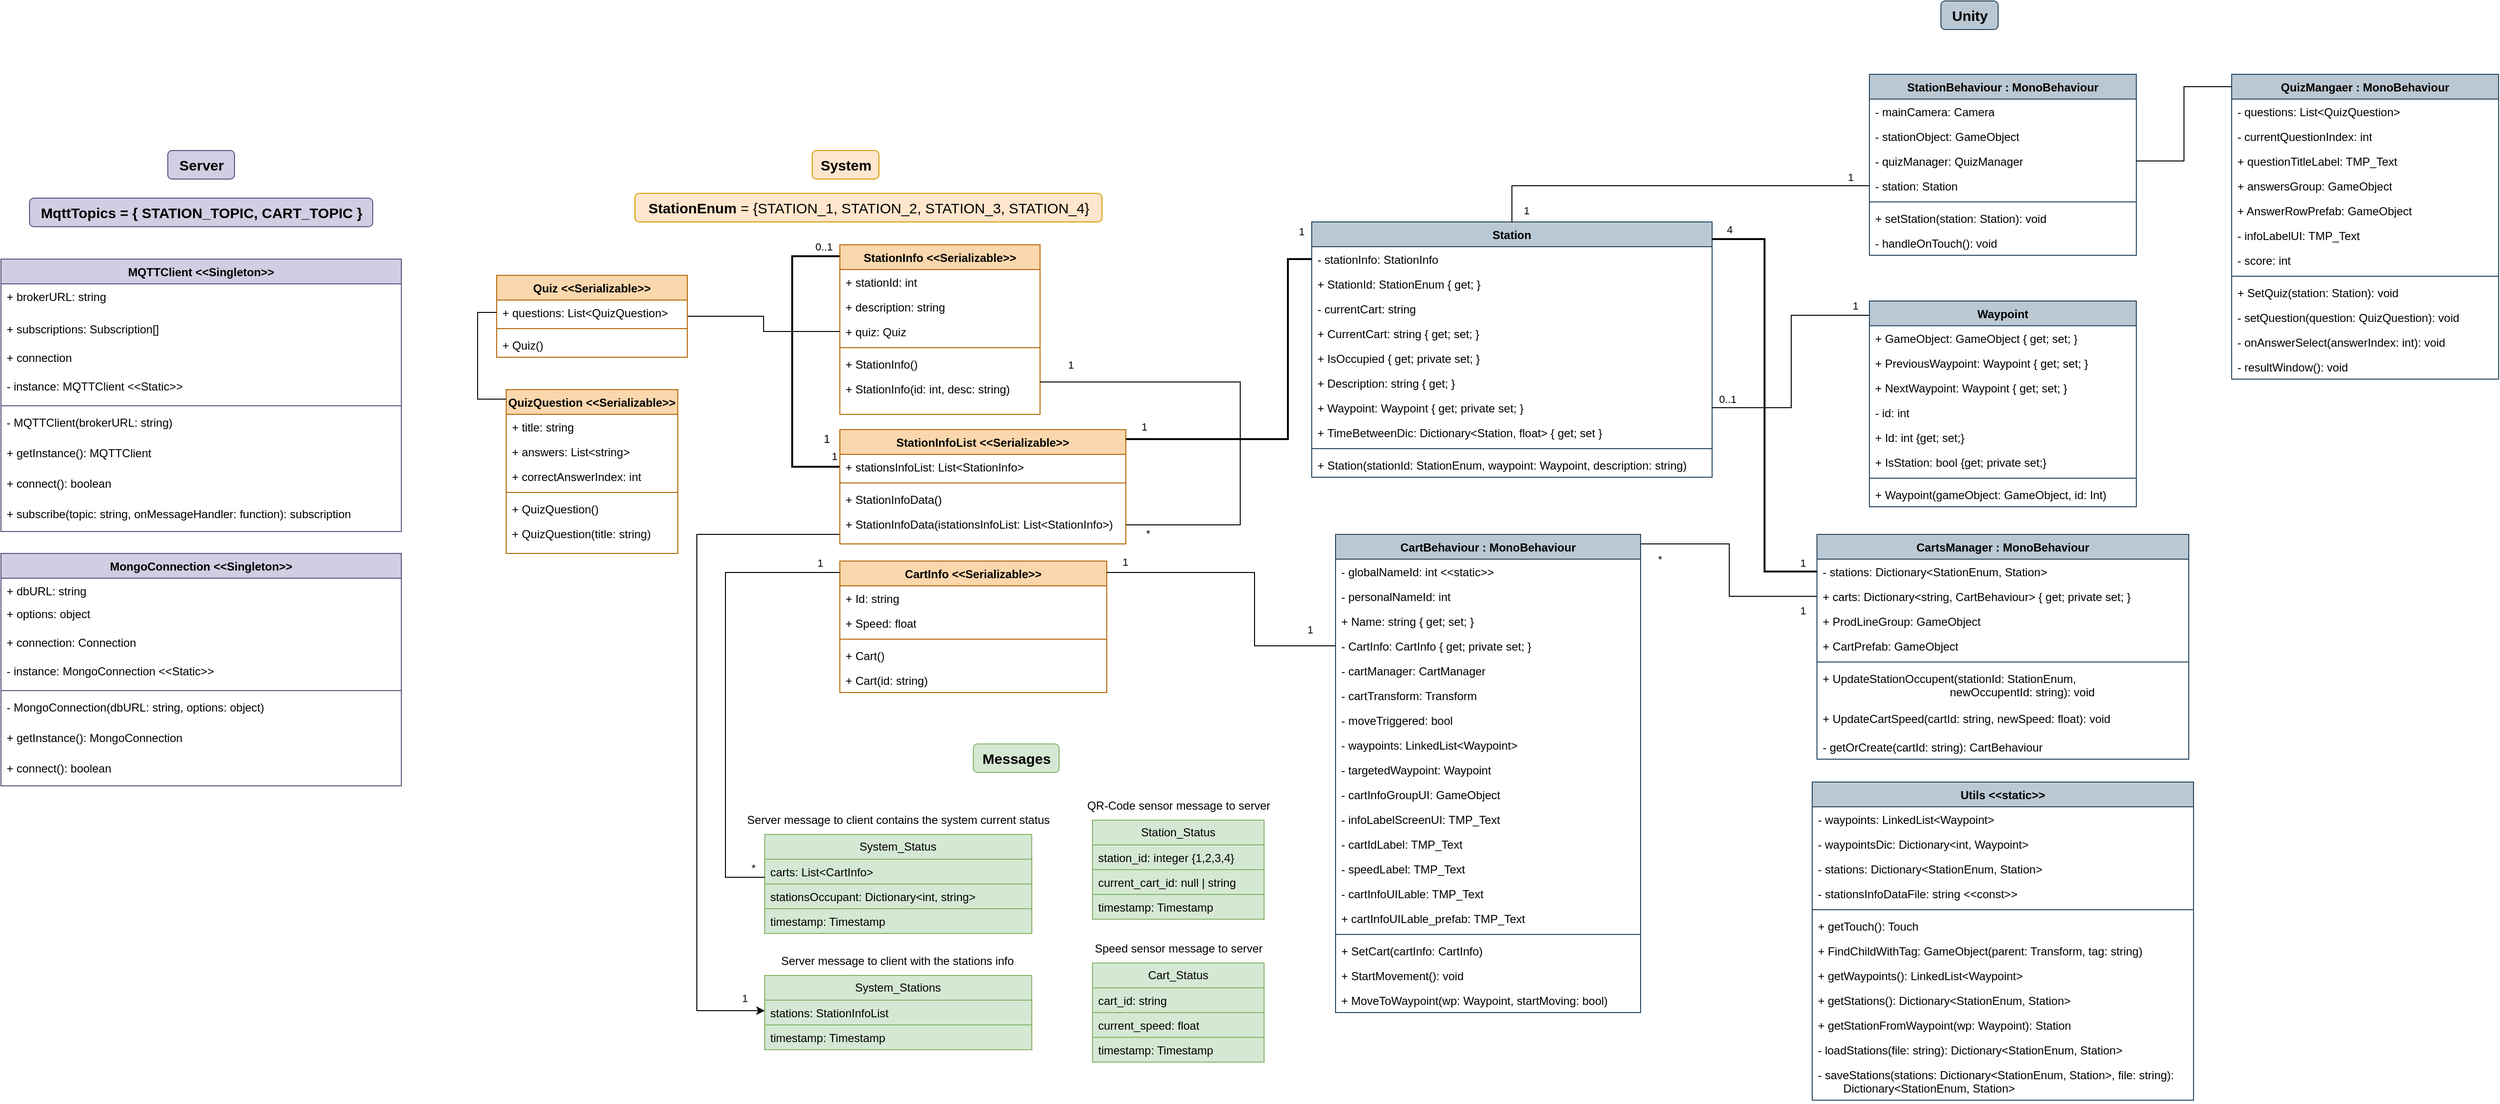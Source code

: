 <mxfile version="26.2.2">
  <diagram name="Page-1" id="-495apB4u3VH4MKOx37l">
    <mxGraphModel dx="2754" dy="2232" grid="1" gridSize="10" guides="1" tooltips="1" connect="1" arrows="1" fold="1" page="1" pageScale="1" pageWidth="850" pageHeight="1100" math="0" shadow="0">
      <root>
        <mxCell id="0" />
        <mxCell id="1" parent="0" />
        <mxCell id="pNiSJEECQ2L3DuqA0wP6-17" style="edgeStyle=orthogonalEdgeStyle;rounded=0;orthogonalLoop=1;jettySize=auto;html=1;endArrow=none;startFill=0;strokeWidth=2;" parent="1" source="vUa0uMAN3GpNdL26qSyd-72" target="vUa0uMAN3GpNdL26qSyd-62" edge="1">
          <mxGeometry relative="1" as="geometry">
            <mxPoint x="130" y="308" as="sourcePoint" />
            <mxPoint x="230" y="78" as="targetPoint" />
            <Array as="points">
              <mxPoint x="130" y="359" />
              <mxPoint x="130" y="138" />
            </Array>
          </mxGeometry>
        </mxCell>
        <mxCell id="pNiSJEECQ2L3DuqA0wP6-18" value="0..1" style="edgeLabel;html=1;align=center;verticalAlign=middle;resizable=0;points=[];" parent="pNiSJEECQ2L3DuqA0wP6-17" vertex="1" connectable="0">
          <mxGeometry x="0.892" y="2" relative="1" as="geometry">
            <mxPoint y="-8" as="offset" />
          </mxGeometry>
        </mxCell>
        <mxCell id="pNiSJEECQ2L3DuqA0wP6-19" value="1" style="edgeLabel;html=1;align=center;verticalAlign=middle;resizable=0;points=[];" parent="pNiSJEECQ2L3DuqA0wP6-17" vertex="1" connectable="0">
          <mxGeometry x="-0.908" relative="1" as="geometry">
            <mxPoint x="9" y="-11" as="offset" />
          </mxGeometry>
        </mxCell>
        <mxCell id="pNiSJEECQ2L3DuqA0wP6-14" style="edgeStyle=orthogonalEdgeStyle;rounded=0;orthogonalLoop=1;jettySize=auto;html=1;endArrow=none;startFill=0;" parent="1" edge="1">
          <mxGeometry relative="1" as="geometry">
            <mxPoint x="590" y="139" as="sourcePoint" />
          </mxGeometry>
        </mxCell>
        <mxCell id="pNiSJEECQ2L3DuqA0wP6-15" value="1" style="edgeLabel;html=1;align=center;verticalAlign=middle;resizable=0;points=[];" parent="pNiSJEECQ2L3DuqA0wP6-14" vertex="1" connectable="0">
          <mxGeometry x="-0.807" y="-2" relative="1" as="geometry">
            <mxPoint x="-4" y="-9" as="offset" />
          </mxGeometry>
        </mxCell>
        <mxCell id="pNiSJEECQ2L3DuqA0wP6-16" value="0..1" style="edgeLabel;html=1;align=center;verticalAlign=middle;resizable=0;points=[];" parent="pNiSJEECQ2L3DuqA0wP6-14" vertex="1" connectable="0">
          <mxGeometry x="0.771" y="-2" relative="1" as="geometry">
            <mxPoint x="-4" y="-13" as="offset" />
          </mxGeometry>
        </mxCell>
        <mxCell id="O9ozzhgNkMJeQq8fcdle-23" value="&lt;b&gt;StationEnum&lt;/b&gt; = {STATION_1, STATION_2, STATION_3, STATION_4&lt;span style=&quot;background-color: transparent; color: light-dark(rgb(0, 0, 0), rgb(255, 255, 255));&quot;&gt;}&lt;/span&gt;" style="text;html=1;align=center;verticalAlign=middle;resizable=0;points=[];autosize=1;strokeColor=#d79b00;fillColor=#ffe6cc;shadow=0;fontStyle=0;rounded=1;fontSize=15;" parent="1" vertex="1">
          <mxGeometry x="-35" y="72" width="490" height="30" as="geometry" />
        </mxCell>
        <mxCell id="O9ozzhgNkMJeQq8fcdle-37" value="System_Status" style="swimlane;fontStyle=0;childLayout=stackLayout;horizontal=1;startSize=26;fillColor=#d5e8d4;horizontalStack=0;resizeParent=1;resizeParentMax=0;resizeLast=0;collapsible=1;marginBottom=0;whiteSpace=wrap;html=1;strokeColor=#82b366;" parent="1" vertex="1">
          <mxGeometry x="101.25" y="745" width="280" height="104" as="geometry" />
        </mxCell>
        <mxCell id="O9ozzhgNkMJeQq8fcdle-39" value="carts: List&amp;lt;CartInfo&amp;gt;" style="text;strokeColor=#82b366;fillColor=#d5e8d4;align=left;verticalAlign=top;spacingLeft=4;spacingRight=4;overflow=hidden;rotatable=0;points=[[0,0.5],[1,0.5]];portConstraint=eastwest;whiteSpace=wrap;html=1;" parent="O9ozzhgNkMJeQq8fcdle-37" vertex="1">
          <mxGeometry y="26" width="280" height="26" as="geometry" />
        </mxCell>
        <mxCell id="O9ozzhgNkMJeQq8fcdle-40" value="stationsOccupant: Dictionary&amp;lt;int, string&amp;gt;" style="text;strokeColor=#82b366;fillColor=#d5e8d4;align=left;verticalAlign=top;spacingLeft=4;spacingRight=4;overflow=hidden;rotatable=0;points=[[0,0.5],[1,0.5]];portConstraint=eastwest;whiteSpace=wrap;html=1;" parent="O9ozzhgNkMJeQq8fcdle-37" vertex="1">
          <mxGeometry y="52" width="280" height="26" as="geometry" />
        </mxCell>
        <mxCell id="pNiSJEECQ2L3DuqA0wP6-6" value="timestamp: Timestamp" style="text;strokeColor=#82b366;fillColor=#d5e8d4;align=left;verticalAlign=top;spacingLeft=4;spacingRight=4;overflow=hidden;rotatable=0;points=[[0,0.5],[1,0.5]];portConstraint=eastwest;whiteSpace=wrap;html=1;" parent="O9ozzhgNkMJeQq8fcdle-37" vertex="1">
          <mxGeometry y="78" width="280" height="26" as="geometry" />
        </mxCell>
        <mxCell id="O9ozzhgNkMJeQq8fcdle-41" value="Server message to client contains the system current status" style="text;html=1;align=center;verticalAlign=middle;resizable=0;points=[];autosize=1;strokeColor=none;fillColor=none;" parent="1" vertex="1">
          <mxGeometry x="71.25" y="715" width="340" height="30" as="geometry" />
        </mxCell>
        <mxCell id="pNiSJEECQ2L3DuqA0wP6-1" value="Station_Status" style="swimlane;fontStyle=0;childLayout=stackLayout;horizontal=1;startSize=26;fillColor=#d5e8d4;horizontalStack=0;resizeParent=1;resizeParentMax=0;resizeLast=0;collapsible=1;marginBottom=0;whiteSpace=wrap;html=1;strokeColor=#82b366;" parent="1" vertex="1">
          <mxGeometry x="445" y="730" width="180" height="104" as="geometry" />
        </mxCell>
        <mxCell id="pNiSJEECQ2L3DuqA0wP6-2" value="station_id: integer {1,2,3,4}" style="text;strokeColor=#82b366;fillColor=#d5e8d4;align=left;verticalAlign=top;spacingLeft=4;spacingRight=4;overflow=hidden;rotatable=0;points=[[0,0.5],[1,0.5]];portConstraint=eastwest;whiteSpace=wrap;html=1;" parent="pNiSJEECQ2L3DuqA0wP6-1" vertex="1">
          <mxGeometry y="26" width="180" height="26" as="geometry" />
        </mxCell>
        <mxCell id="pNiSJEECQ2L3DuqA0wP6-3" value="current_cart_id: null | string" style="text;strokeColor=#82b366;fillColor=#d5e8d4;align=left;verticalAlign=top;spacingLeft=4;spacingRight=4;overflow=hidden;rotatable=0;points=[[0,0.5],[1,0.5]];portConstraint=eastwest;whiteSpace=wrap;html=1;" parent="pNiSJEECQ2L3DuqA0wP6-1" vertex="1">
          <mxGeometry y="52" width="180" height="26" as="geometry" />
        </mxCell>
        <mxCell id="pNiSJEECQ2L3DuqA0wP6-4" value="timestamp: Timestamp" style="text;strokeColor=#82b366;fillColor=#d5e8d4;align=left;verticalAlign=top;spacingLeft=4;spacingRight=4;overflow=hidden;rotatable=0;points=[[0,0.5],[1,0.5]];portConstraint=eastwest;whiteSpace=wrap;html=1;" parent="pNiSJEECQ2L3DuqA0wP6-1" vertex="1">
          <mxGeometry y="78" width="180" height="26" as="geometry" />
        </mxCell>
        <mxCell id="pNiSJEECQ2L3DuqA0wP6-5" value="QR-Code sensor message to server" style="text;html=1;align=center;verticalAlign=middle;resizable=0;points=[];autosize=1;strokeColor=none;fillColor=none;" parent="1" vertex="1">
          <mxGeometry x="425" y="700" width="220" height="30" as="geometry" />
        </mxCell>
        <mxCell id="pNiSJEECQ2L3DuqA0wP6-8" value="Cart_Status" style="swimlane;fontStyle=0;childLayout=stackLayout;horizontal=1;startSize=26;fillColor=#d5e8d4;horizontalStack=0;resizeParent=1;resizeParentMax=0;resizeLast=0;collapsible=1;marginBottom=0;whiteSpace=wrap;html=1;strokeColor=#82b366;" parent="1" vertex="1">
          <mxGeometry x="445" y="880" width="180" height="104" as="geometry" />
        </mxCell>
        <mxCell id="pNiSJEECQ2L3DuqA0wP6-9" value="cart_id: string" style="text;strokeColor=#82b366;fillColor=#d5e8d4;align=left;verticalAlign=top;spacingLeft=4;spacingRight=4;overflow=hidden;rotatable=0;points=[[0,0.5],[1,0.5]];portConstraint=eastwest;whiteSpace=wrap;html=1;" parent="pNiSJEECQ2L3DuqA0wP6-8" vertex="1">
          <mxGeometry y="26" width="180" height="26" as="geometry" />
        </mxCell>
        <mxCell id="pNiSJEECQ2L3DuqA0wP6-10" value="current_speed: float" style="text;strokeColor=#82b366;fillColor=#d5e8d4;align=left;verticalAlign=top;spacingLeft=4;spacingRight=4;overflow=hidden;rotatable=0;points=[[0,0.5],[1,0.5]];portConstraint=eastwest;whiteSpace=wrap;html=1;" parent="pNiSJEECQ2L3DuqA0wP6-8" vertex="1">
          <mxGeometry y="52" width="180" height="26" as="geometry" />
        </mxCell>
        <mxCell id="pNiSJEECQ2L3DuqA0wP6-11" value="timestamp: Timestamp" style="text;strokeColor=#82b366;fillColor=#d5e8d4;align=left;verticalAlign=top;spacingLeft=4;spacingRight=4;overflow=hidden;rotatable=0;points=[[0,0.5],[1,0.5]];portConstraint=eastwest;whiteSpace=wrap;html=1;" parent="pNiSJEECQ2L3DuqA0wP6-8" vertex="1">
          <mxGeometry y="78" width="180" height="26" as="geometry" />
        </mxCell>
        <mxCell id="pNiSJEECQ2L3DuqA0wP6-12" value="Speed sensor message to server" style="text;html=1;align=center;verticalAlign=middle;resizable=0;points=[];autosize=1;strokeColor=none;fillColor=none;" parent="1" vertex="1">
          <mxGeometry x="435" y="850" width="200" height="30" as="geometry" />
        </mxCell>
        <mxCell id="vUa0uMAN3GpNdL26qSyd-12" value="Waypoint" style="swimlane;fontStyle=1;align=center;verticalAlign=top;childLayout=stackLayout;horizontal=1;startSize=26;horizontalStack=0;resizeParent=1;resizeParentMax=0;resizeLast=0;collapsible=1;marginBottom=0;whiteSpace=wrap;html=1;fillColor=#bac8d3;strokeColor=#23445d;" parent="1" vertex="1">
          <mxGeometry x="1260" y="185" width="280" height="216" as="geometry" />
        </mxCell>
        <mxCell id="vUa0uMAN3GpNdL26qSyd-17" value="+ GameObject: GameObject&amp;nbsp;{ get; set; }" style="text;strokeColor=none;fillColor=none;align=left;verticalAlign=top;spacingLeft=4;spacingRight=4;overflow=hidden;rotatable=0;points=[[0,0.5],[1,0.5]];portConstraint=eastwest;whiteSpace=wrap;html=1;" parent="vUa0uMAN3GpNdL26qSyd-12" vertex="1">
          <mxGeometry y="26" width="280" height="26" as="geometry" />
        </mxCell>
        <mxCell id="vUa0uMAN3GpNdL26qSyd-20" value="+ PreviousWaypoint: Waypoint&amp;nbsp;{ get; set; }" style="text;strokeColor=none;fillColor=none;align=left;verticalAlign=top;spacingLeft=4;spacingRight=4;overflow=hidden;rotatable=0;points=[[0,0.5],[1,0.5]];portConstraint=eastwest;whiteSpace=wrap;html=1;" parent="vUa0uMAN3GpNdL26qSyd-12" vertex="1">
          <mxGeometry y="52" width="280" height="26" as="geometry" />
        </mxCell>
        <mxCell id="vUa0uMAN3GpNdL26qSyd-21" value="+ NextWaypoint: Waypoint { get; set; }" style="text;strokeColor=none;fillColor=none;align=left;verticalAlign=top;spacingLeft=4;spacingRight=4;overflow=hidden;rotatable=0;points=[[0,0.5],[1,0.5]];portConstraint=eastwest;whiteSpace=wrap;html=1;" parent="vUa0uMAN3GpNdL26qSyd-12" vertex="1">
          <mxGeometry y="78" width="280" height="26" as="geometry" />
        </mxCell>
        <mxCell id="vUa0uMAN3GpNdL26qSyd-16" value="- id: int" style="text;strokeColor=none;fillColor=none;align=left;verticalAlign=top;spacingLeft=4;spacingRight=4;overflow=hidden;rotatable=0;points=[[0,0.5],[1,0.5]];portConstraint=eastwest;whiteSpace=wrap;html=1;" parent="vUa0uMAN3GpNdL26qSyd-12" vertex="1">
          <mxGeometry y="104" width="280" height="26" as="geometry" />
        </mxCell>
        <mxCell id="vUa0uMAN3GpNdL26qSyd-19" value="+ Id: int&amp;nbsp;{get; set;}" style="text;strokeColor=none;fillColor=none;align=left;verticalAlign=top;spacingLeft=4;spacingRight=4;overflow=hidden;rotatable=0;points=[[0,0.5],[1,0.5]];portConstraint=eastwest;whiteSpace=wrap;html=1;" parent="vUa0uMAN3GpNdL26qSyd-12" vertex="1">
          <mxGeometry y="130" width="280" height="26" as="geometry" />
        </mxCell>
        <mxCell id="vUa0uMAN3GpNdL26qSyd-18" value="+ IsStation: bool&amp;nbsp;{get; private set;}" style="text;strokeColor=none;fillColor=none;align=left;verticalAlign=top;spacingLeft=4;spacingRight=4;overflow=hidden;rotatable=0;points=[[0,0.5],[1,0.5]];portConstraint=eastwest;whiteSpace=wrap;html=1;" parent="vUa0uMAN3GpNdL26qSyd-12" vertex="1">
          <mxGeometry y="156" width="280" height="26" as="geometry" />
        </mxCell>
        <mxCell id="vUa0uMAN3GpNdL26qSyd-14" value="" style="line;strokeWidth=1;fillColor=none;align=left;verticalAlign=middle;spacingTop=-1;spacingLeft=3;spacingRight=3;rotatable=0;labelPosition=right;points=[];portConstraint=eastwest;strokeColor=inherit;" parent="vUa0uMAN3GpNdL26qSyd-12" vertex="1">
          <mxGeometry y="182" width="280" height="8" as="geometry" />
        </mxCell>
        <mxCell id="vUa0uMAN3GpNdL26qSyd-15" value="+ Waypoint(gameObject: GameObject, id: Int)" style="text;strokeColor=none;fillColor=none;align=left;verticalAlign=top;spacingLeft=4;spacingRight=4;overflow=hidden;rotatable=0;points=[[0,0.5],[1,0.5]];portConstraint=eastwest;whiteSpace=wrap;html=1;" parent="vUa0uMAN3GpNdL26qSyd-12" vertex="1">
          <mxGeometry y="190" width="280" height="26" as="geometry" />
        </mxCell>
        <mxCell id="vUa0uMAN3GpNdL26qSyd-33" value="Station" style="swimlane;fontStyle=1;align=center;verticalAlign=top;childLayout=stackLayout;horizontal=1;startSize=26;horizontalStack=0;resizeParent=1;resizeParentMax=0;resizeLast=0;collapsible=1;marginBottom=0;whiteSpace=wrap;html=1;fillColor=#bac8d3;strokeColor=#23445d;" parent="1" vertex="1">
          <mxGeometry x="675" y="102" width="420" height="268" as="geometry" />
        </mxCell>
        <mxCell id="of4Y65l_rYeWVmVQLEIv-48" value="- stationInfo: StationInfo" style="text;strokeColor=none;fillColor=none;align=left;verticalAlign=top;spacingLeft=4;spacingRight=4;overflow=hidden;rotatable=0;points=[[0,0.5],[1,0.5]];portConstraint=eastwest;whiteSpace=wrap;html=1;" parent="vUa0uMAN3GpNdL26qSyd-33" vertex="1">
          <mxGeometry y="26" width="420" height="26" as="geometry" />
        </mxCell>
        <mxCell id="vUa0uMAN3GpNdL26qSyd-37" value="+&amp;nbsp;&lt;span style=&quot;background-color: transparent; color: light-dark(rgb(0, 0, 0), rgb(255, 255, 255));&quot;&gt;StationId: &lt;/span&gt;&lt;span style=&quot;background-color: transparent; color: light-dark(rgb(0, 0, 0), rgb(255, 255, 255));&quot;&gt;StationEnum { get; }&lt;/span&gt;" style="text;strokeColor=none;fillColor=none;align=left;verticalAlign=top;spacingLeft=4;spacingRight=4;overflow=hidden;rotatable=0;points=[[0,0.5],[1,0.5]];portConstraint=eastwest;whiteSpace=wrap;html=1;" parent="vUa0uMAN3GpNdL26qSyd-33" vertex="1">
          <mxGeometry y="52" width="420" height="26" as="geometry" />
        </mxCell>
        <mxCell id="vUa0uMAN3GpNdL26qSyd-38" value="- currentCart: string" style="text;strokeColor=none;fillColor=none;align=left;verticalAlign=top;spacingLeft=4;spacingRight=4;overflow=hidden;rotatable=0;points=[[0,0.5],[1,0.5]];portConstraint=eastwest;whiteSpace=wrap;html=1;" parent="vUa0uMAN3GpNdL26qSyd-33" vertex="1">
          <mxGeometry y="78" width="420" height="26" as="geometry" />
        </mxCell>
        <mxCell id="vUa0uMAN3GpNdL26qSyd-42" value="+ CurrentCart: string { get; set; }" style="text;strokeColor=none;fillColor=none;align=left;verticalAlign=top;spacingLeft=4;spacingRight=4;overflow=hidden;rotatable=0;points=[[0,0.5],[1,0.5]];portConstraint=eastwest;whiteSpace=wrap;html=1;" parent="vUa0uMAN3GpNdL26qSyd-33" vertex="1">
          <mxGeometry y="104" width="420" height="26" as="geometry" />
        </mxCell>
        <mxCell id="vUa0uMAN3GpNdL26qSyd-43" value="+ IsOccupied { get; private set; }" style="text;strokeColor=none;fillColor=none;align=left;verticalAlign=top;spacingLeft=4;spacingRight=4;overflow=hidden;rotatable=0;points=[[0,0.5],[1,0.5]];portConstraint=eastwest;whiteSpace=wrap;html=1;" parent="vUa0uMAN3GpNdL26qSyd-33" vertex="1">
          <mxGeometry y="130" width="420" height="26" as="geometry" />
        </mxCell>
        <mxCell id="of4Y65l_rYeWVmVQLEIv-49" value="+ Description: string { get; }" style="text;strokeColor=none;fillColor=none;align=left;verticalAlign=top;spacingLeft=4;spacingRight=4;overflow=hidden;rotatable=0;points=[[0,0.5],[1,0.5]];portConstraint=eastwest;whiteSpace=wrap;html=1;" parent="vUa0uMAN3GpNdL26qSyd-33" vertex="1">
          <mxGeometry y="156" width="420" height="26" as="geometry" />
        </mxCell>
        <mxCell id="vUa0uMAN3GpNdL26qSyd-44" value="+ Waypoint: Waypoint&amp;nbsp;&lt;span style=&quot;background-color: transparent; color: light-dark(rgb(0, 0, 0), rgb(255, 255, 255));&quot;&gt;{ get;&amp;nbsp;&lt;/span&gt;private&amp;nbsp;&lt;span style=&quot;background-color: transparent; color: light-dark(rgb(0, 0, 0), rgb(255, 255, 255));&quot;&gt;set; }&lt;/span&gt;" style="text;strokeColor=none;fillColor=none;align=left;verticalAlign=top;spacingLeft=4;spacingRight=4;overflow=hidden;rotatable=0;points=[[0,0.5],[1,0.5]];portConstraint=eastwest;whiteSpace=wrap;html=1;" parent="vUa0uMAN3GpNdL26qSyd-33" vertex="1">
          <mxGeometry y="182" width="420" height="26" as="geometry" />
        </mxCell>
        <mxCell id="vUa0uMAN3GpNdL26qSyd-46" value="+&amp;nbsp;TimeBetweenDic: Dictionary&amp;lt;Station, float&amp;gt; { get; set }" style="text;strokeColor=none;fillColor=none;align=left;verticalAlign=top;spacingLeft=4;spacingRight=4;overflow=hidden;rotatable=0;points=[[0,0.5],[1,0.5]];portConstraint=eastwest;whiteSpace=wrap;html=1;" parent="vUa0uMAN3GpNdL26qSyd-33" vertex="1">
          <mxGeometry y="208" width="420" height="26" as="geometry" />
        </mxCell>
        <mxCell id="vUa0uMAN3GpNdL26qSyd-40" value="" style="line;strokeWidth=1;fillColor=none;align=left;verticalAlign=middle;spacingTop=-1;spacingLeft=3;spacingRight=3;rotatable=0;labelPosition=right;points=[];portConstraint=eastwest;strokeColor=inherit;" parent="vUa0uMAN3GpNdL26qSyd-33" vertex="1">
          <mxGeometry y="234" width="420" height="8" as="geometry" />
        </mxCell>
        <mxCell id="vUa0uMAN3GpNdL26qSyd-41" value="&lt;div&gt;+ Station(stationId: StationEnum, waypoint: Waypoint, description: string)&lt;/div&gt;&lt;div&gt;&lt;br&gt;&lt;/div&gt;" style="text;strokeColor=none;fillColor=none;align=left;verticalAlign=top;spacingLeft=4;spacingRight=4;overflow=hidden;rotatable=0;points=[[0,0.5],[1,0.5]];portConstraint=eastwest;whiteSpace=wrap;html=1;" parent="vUa0uMAN3GpNdL26qSyd-33" vertex="1">
          <mxGeometry y="242" width="420" height="26" as="geometry" />
        </mxCell>
        <mxCell id="vUa0uMAN3GpNdL26qSyd-49" value="&lt;b&gt;Utils&amp;nbsp;&lt;/b&gt;&lt;span style=&quot;font-weight: 400; text-align: left;&quot;&gt;&lt;b&gt;&amp;lt;&amp;lt;static&amp;gt;&amp;gt;&lt;/b&gt;&lt;/span&gt;" style="swimlane;fontStyle=1;align=center;verticalAlign=top;childLayout=stackLayout;horizontal=1;startSize=26;horizontalStack=0;resizeParent=1;resizeParentMax=0;resizeLast=0;collapsible=1;marginBottom=0;whiteSpace=wrap;html=1;fillColor=#bac8d3;strokeColor=#23445d;" parent="1" vertex="1">
          <mxGeometry x="1200" y="690" width="400" height="334" as="geometry" />
        </mxCell>
        <mxCell id="vUa0uMAN3GpNdL26qSyd-50" value="- waypoints: LinkedList&amp;lt;Waypoint&amp;gt;" style="text;strokeColor=none;fillColor=none;align=left;verticalAlign=top;spacingLeft=4;spacingRight=4;overflow=hidden;rotatable=0;points=[[0,0.5],[1,0.5]];portConstraint=eastwest;whiteSpace=wrap;html=1;" parent="vUa0uMAN3GpNdL26qSyd-49" vertex="1">
          <mxGeometry y="26" width="400" height="26" as="geometry" />
        </mxCell>
        <mxCell id="vUa0uMAN3GpNdL26qSyd-60" value="- waypointsDic: Dictionary&amp;lt;int, Waypoint&amp;gt;" style="text;strokeColor=none;fillColor=none;align=left;verticalAlign=top;spacingLeft=4;spacingRight=4;overflow=hidden;rotatable=0;points=[[0,0.5],[1,0.5]];portConstraint=eastwest;whiteSpace=wrap;html=1;" parent="vUa0uMAN3GpNdL26qSyd-49" vertex="1">
          <mxGeometry y="52" width="400" height="26" as="geometry" />
        </mxCell>
        <mxCell id="vUa0uMAN3GpNdL26qSyd-51" value="- stations: Dictionary&amp;lt;StationEnum, Station&amp;gt;" style="text;strokeColor=none;fillColor=none;align=left;verticalAlign=top;spacingLeft=4;spacingRight=4;overflow=hidden;rotatable=0;points=[[0,0.5],[1,0.5]];portConstraint=eastwest;whiteSpace=wrap;html=1;" parent="vUa0uMAN3GpNdL26qSyd-49" vertex="1">
          <mxGeometry y="78" width="400" height="26" as="geometry" />
        </mxCell>
        <mxCell id="vUa0uMAN3GpNdL26qSyd-77" value="-&amp;nbsp;stationsInfoDataFile: string &amp;lt;&amp;lt;const&amp;gt;&amp;gt;" style="text;strokeColor=none;fillColor=none;align=left;verticalAlign=top;spacingLeft=4;spacingRight=4;overflow=hidden;rotatable=0;points=[[0,0.5],[1,0.5]];portConstraint=eastwest;whiteSpace=wrap;html=1;" parent="vUa0uMAN3GpNdL26qSyd-49" vertex="1">
          <mxGeometry y="104" width="400" height="26" as="geometry" />
        </mxCell>
        <mxCell id="vUa0uMAN3GpNdL26qSyd-56" value="" style="line;strokeWidth=1;fillColor=none;align=left;verticalAlign=middle;spacingTop=-1;spacingLeft=3;spacingRight=3;rotatable=0;labelPosition=right;points=[];portConstraint=eastwest;strokeColor=inherit;" parent="vUa0uMAN3GpNdL26qSyd-49" vertex="1">
          <mxGeometry y="130" width="400" height="8" as="geometry" />
        </mxCell>
        <mxCell id="vUa0uMAN3GpNdL26qSyd-57" value="+ getTouch(): Touch" style="text;strokeColor=none;fillColor=none;align=left;verticalAlign=top;spacingLeft=4;spacingRight=4;overflow=hidden;rotatable=0;points=[[0,0.5],[1,0.5]];portConstraint=eastwest;whiteSpace=wrap;html=1;" parent="vUa0uMAN3GpNdL26qSyd-49" vertex="1">
          <mxGeometry y="138" width="400" height="26" as="geometry" />
        </mxCell>
        <mxCell id="of4Y65l_rYeWVmVQLEIv-37" value="+&amp;nbsp;FindChildWithTag: GameObject(parent: Transform, tag: string)" style="text;strokeColor=none;fillColor=none;align=left;verticalAlign=top;spacingLeft=4;spacingRight=4;overflow=hidden;rotatable=0;points=[[0,0.5],[1,0.5]];portConstraint=eastwest;whiteSpace=wrap;html=1;" parent="vUa0uMAN3GpNdL26qSyd-49" vertex="1">
          <mxGeometry y="164" width="400" height="26" as="geometry" />
        </mxCell>
        <mxCell id="vUa0uMAN3GpNdL26qSyd-58" value="+ getWaypoints(): LinkedList&amp;lt;Waypoint&amp;gt;" style="text;strokeColor=none;fillColor=none;align=left;verticalAlign=top;spacingLeft=4;spacingRight=4;overflow=hidden;rotatable=0;points=[[0,0.5],[1,0.5]];portConstraint=eastwest;whiteSpace=wrap;html=1;" parent="vUa0uMAN3GpNdL26qSyd-49" vertex="1">
          <mxGeometry y="190" width="400" height="26" as="geometry" />
        </mxCell>
        <mxCell id="vUa0uMAN3GpNdL26qSyd-78" value="+ getStations(): Dictionary&amp;lt;StationEnum, Station&amp;gt;" style="text;strokeColor=none;fillColor=none;align=left;verticalAlign=top;spacingLeft=4;spacingRight=4;overflow=hidden;rotatable=0;points=[[0,0.5],[1,0.5]];portConstraint=eastwest;whiteSpace=wrap;html=1;" parent="vUa0uMAN3GpNdL26qSyd-49" vertex="1">
          <mxGeometry y="216" width="400" height="26" as="geometry" />
        </mxCell>
        <mxCell id="of4Y65l_rYeWVmVQLEIv-38" value="+&amp;nbsp;getStationFromWaypoint(wp: Waypoint): Station" style="text;strokeColor=none;fillColor=none;align=left;verticalAlign=top;spacingLeft=4;spacingRight=4;overflow=hidden;rotatable=0;points=[[0,0.5],[1,0.5]];portConstraint=eastwest;whiteSpace=wrap;html=1;" parent="vUa0uMAN3GpNdL26qSyd-49" vertex="1">
          <mxGeometry y="242" width="400" height="26" as="geometry" />
        </mxCell>
        <mxCell id="vUa0uMAN3GpNdL26qSyd-59" value="-&amp;nbsp;loadStations(file: string): Dictionary&amp;lt;StationEnum, Station&amp;gt;" style="text;strokeColor=none;fillColor=none;align=left;verticalAlign=top;spacingLeft=4;spacingRight=4;overflow=hidden;rotatable=0;points=[[0,0.5],[1,0.5]];portConstraint=eastwest;whiteSpace=wrap;html=1;" parent="vUa0uMAN3GpNdL26qSyd-49" vertex="1">
          <mxGeometry y="268" width="400" height="26" as="geometry" />
        </mxCell>
        <mxCell id="vUa0uMAN3GpNdL26qSyd-61" value="- saveStations(stations: Dictionary&amp;lt;StationEnum, Station&amp;gt;,&amp;nbsp;&lt;span style=&quot;background-color: transparent; color: light-dark(rgb(0, 0, 0), rgb(255, 255, 255));&quot;&gt;file: string):&lt;/span&gt;&lt;div&gt;&lt;span style=&quot;background-color: transparent; color: light-dark(rgb(0, 0, 0), rgb(255, 255, 255));&quot;&gt;&lt;span style=&quot;white-space: pre;&quot;&gt;&#x9;&lt;/span&gt;Dictionary&amp;lt;StationEnum, Station&amp;gt;&lt;/span&gt;&lt;/div&gt;" style="text;strokeColor=none;fillColor=none;align=left;verticalAlign=top;spacingLeft=4;spacingRight=4;overflow=hidden;rotatable=0;points=[[0,0.5],[1,0.5]];portConstraint=eastwest;whiteSpace=wrap;html=1;" parent="vUa0uMAN3GpNdL26qSyd-49" vertex="1">
          <mxGeometry y="294" width="400" height="40" as="geometry" />
        </mxCell>
        <mxCell id="vUa0uMAN3GpNdL26qSyd-62" value="&lt;b&gt;StationInfo&amp;nbsp;&lt;/b&gt;&lt;span style=&quot;font-weight: 400; text-align: left;&quot;&gt;&lt;b&gt;&amp;lt;&amp;lt;Serializable&amp;gt;&amp;gt;&lt;/b&gt;&lt;/span&gt;" style="swimlane;fontStyle=1;align=center;verticalAlign=top;childLayout=stackLayout;horizontal=1;startSize=26;horizontalStack=0;resizeParent=1;resizeParentMax=0;resizeLast=0;collapsible=1;marginBottom=0;whiteSpace=wrap;html=1;fillColor=#fad7ac;strokeColor=#b46504;" parent="1" vertex="1">
          <mxGeometry x="180" y="126" width="210" height="178" as="geometry" />
        </mxCell>
        <mxCell id="vUa0uMAN3GpNdL26qSyd-63" value="+ stationId: int" style="text;strokeColor=none;fillColor=none;align=left;verticalAlign=top;spacingLeft=4;spacingRight=4;overflow=hidden;rotatable=0;points=[[0,0.5],[1,0.5]];portConstraint=eastwest;whiteSpace=wrap;html=1;" parent="vUa0uMAN3GpNdL26qSyd-62" vertex="1">
          <mxGeometry y="26" width="210" height="26" as="geometry" />
        </mxCell>
        <mxCell id="vUa0uMAN3GpNdL26qSyd-65" value="+ description: string" style="text;strokeColor=none;fillColor=none;align=left;verticalAlign=top;spacingLeft=4;spacingRight=4;overflow=hidden;rotatable=0;points=[[0,0.5],[1,0.5]];portConstraint=eastwest;whiteSpace=wrap;html=1;" parent="vUa0uMAN3GpNdL26qSyd-62" vertex="1">
          <mxGeometry y="52" width="210" height="26" as="geometry" />
        </mxCell>
        <mxCell id="oYJuxtRBw6jAws7nJLiH-19" value="+ quiz: Quiz" style="text;strokeColor=none;fillColor=none;align=left;verticalAlign=top;spacingLeft=4;spacingRight=4;overflow=hidden;rotatable=0;points=[[0,0.5],[1,0.5]];portConstraint=eastwest;whiteSpace=wrap;html=1;" parent="vUa0uMAN3GpNdL26qSyd-62" vertex="1">
          <mxGeometry y="78" width="210" height="26" as="geometry" />
        </mxCell>
        <mxCell id="vUa0uMAN3GpNdL26qSyd-66" value="" style="line;strokeWidth=1;fillColor=none;align=left;verticalAlign=middle;spacingTop=-1;spacingLeft=3;spacingRight=3;rotatable=0;labelPosition=right;points=[];portConstraint=eastwest;strokeColor=inherit;" parent="vUa0uMAN3GpNdL26qSyd-62" vertex="1">
          <mxGeometry y="104" width="210" height="8" as="geometry" />
        </mxCell>
        <mxCell id="vUa0uMAN3GpNdL26qSyd-69" value="+&amp;nbsp;StationInfo()" style="text;strokeColor=none;fillColor=none;align=left;verticalAlign=top;spacingLeft=4;spacingRight=4;overflow=hidden;rotatable=0;points=[[0,0.5],[1,0.5]];portConstraint=eastwest;whiteSpace=wrap;html=1;" parent="vUa0uMAN3GpNdL26qSyd-62" vertex="1">
          <mxGeometry y="112" width="210" height="26" as="geometry" />
        </mxCell>
        <mxCell id="vUa0uMAN3GpNdL26qSyd-70" value="+&amp;nbsp;StationInfo(id: int, desc: string)" style="text;strokeColor=none;fillColor=none;align=left;verticalAlign=top;spacingLeft=4;spacingRight=4;overflow=hidden;rotatable=0;points=[[0,0.5],[1,0.5]];portConstraint=eastwest;whiteSpace=wrap;html=1;" parent="vUa0uMAN3GpNdL26qSyd-62" vertex="1">
          <mxGeometry y="138" width="210" height="40" as="geometry" />
        </mxCell>
        <mxCell id="oYJuxtRBw6jAws7nJLiH-55" style="edgeStyle=orthogonalEdgeStyle;rounded=0;orthogonalLoop=1;jettySize=auto;html=1;" parent="1" source="vUa0uMAN3GpNdL26qSyd-71" target="oYJuxtRBw6jAws7nJLiH-52" edge="1">
          <mxGeometry relative="1" as="geometry">
            <Array as="points">
              <mxPoint x="30" y="430" />
              <mxPoint x="30" y="930" />
            </Array>
          </mxGeometry>
        </mxCell>
        <mxCell id="oYJuxtRBw6jAws7nJLiH-56" value="1" style="edgeLabel;html=1;align=center;verticalAlign=middle;resizable=0;points=[];" parent="oYJuxtRBw6jAws7nJLiH-55" vertex="1" connectable="0">
          <mxGeometry x="0.944" y="1" relative="1" as="geometry">
            <mxPoint x="-1" y="-12" as="offset" />
          </mxGeometry>
        </mxCell>
        <mxCell id="vUa0uMAN3GpNdL26qSyd-71" value="StationInfoList&amp;nbsp;&lt;span style=&quot;font-weight: 400; text-align: left;&quot;&gt;&lt;b&gt;&amp;lt;&amp;lt;Serializable&amp;gt;&amp;gt;&lt;/b&gt;&lt;/span&gt;" style="swimlane;fontStyle=1;align=center;verticalAlign=top;childLayout=stackLayout;horizontal=1;startSize=26;horizontalStack=0;resizeParent=1;resizeParentMax=0;resizeLast=0;collapsible=1;marginBottom=0;whiteSpace=wrap;html=1;fillColor=#fad7ac;strokeColor=#b46504;" parent="1" vertex="1">
          <mxGeometry x="180" y="320" width="300" height="120" as="geometry" />
        </mxCell>
        <mxCell id="vUa0uMAN3GpNdL26qSyd-72" value="+ stationsInfoList: List&amp;lt;StationInfo&amp;gt;" style="text;strokeColor=none;fillColor=none;align=left;verticalAlign=top;spacingLeft=4;spacingRight=4;overflow=hidden;rotatable=0;points=[[0,0.5],[1,0.5]];portConstraint=eastwest;whiteSpace=wrap;html=1;" parent="vUa0uMAN3GpNdL26qSyd-71" vertex="1">
          <mxGeometry y="26" width="300" height="26" as="geometry" />
        </mxCell>
        <mxCell id="vUa0uMAN3GpNdL26qSyd-74" value="" style="line;strokeWidth=1;fillColor=none;align=left;verticalAlign=middle;spacingTop=-1;spacingLeft=3;spacingRight=3;rotatable=0;labelPosition=right;points=[];portConstraint=eastwest;strokeColor=inherit;" parent="vUa0uMAN3GpNdL26qSyd-71" vertex="1">
          <mxGeometry y="52" width="300" height="8" as="geometry" />
        </mxCell>
        <mxCell id="vUa0uMAN3GpNdL26qSyd-75" value="+&amp;nbsp;StationInfoData()" style="text;strokeColor=none;fillColor=none;align=left;verticalAlign=top;spacingLeft=4;spacingRight=4;overflow=hidden;rotatable=0;points=[[0,0.5],[1,0.5]];portConstraint=eastwest;whiteSpace=wrap;html=1;" parent="vUa0uMAN3GpNdL26qSyd-71" vertex="1">
          <mxGeometry y="60" width="300" height="26" as="geometry" />
        </mxCell>
        <mxCell id="vUa0uMAN3GpNdL26qSyd-76" value="+&amp;nbsp;StationInfoData(istationsInfoList: List&amp;lt;StationInfo&amp;gt;)" style="text;strokeColor=none;fillColor=none;align=left;verticalAlign=top;spacingLeft=4;spacingRight=4;overflow=hidden;rotatable=0;points=[[0,0.5],[1,0.5]];portConstraint=eastwest;whiteSpace=wrap;html=1;" parent="vUa0uMAN3GpNdL26qSyd-71" vertex="1">
          <mxGeometry y="86" width="300" height="34" as="geometry" />
        </mxCell>
        <mxCell id="of4Y65l_rYeWVmVQLEIv-1" value="CartInfo&amp;nbsp;&lt;span style=&quot;text-align: left;&quot;&gt;&amp;lt;&amp;lt;Serializable&amp;gt;&amp;gt;&lt;/span&gt;" style="swimlane;fontStyle=1;align=center;verticalAlign=top;childLayout=stackLayout;horizontal=1;startSize=26;horizontalStack=0;resizeParent=1;resizeParentMax=0;resizeLast=0;collapsible=1;marginBottom=0;whiteSpace=wrap;html=1;fillColor=#fad7ac;strokeColor=#b46504;" parent="1" vertex="1">
          <mxGeometry x="180" y="458" width="280" height="138" as="geometry" />
        </mxCell>
        <mxCell id="of4Y65l_rYeWVmVQLEIv-4" value="+ Id: string" style="text;strokeColor=none;fillColor=none;align=left;verticalAlign=top;spacingLeft=4;spacingRight=4;overflow=hidden;rotatable=0;points=[[0,0.5],[1,0.5]];portConstraint=eastwest;whiteSpace=wrap;html=1;" parent="of4Y65l_rYeWVmVQLEIv-1" vertex="1">
          <mxGeometry y="26" width="280" height="26" as="geometry" />
        </mxCell>
        <mxCell id="of4Y65l_rYeWVmVQLEIv-6" value="+ Speed: float" style="text;strokeColor=none;fillColor=none;align=left;verticalAlign=top;spacingLeft=4;spacingRight=4;overflow=hidden;rotatable=0;points=[[0,0.5],[1,0.5]];portConstraint=eastwest;whiteSpace=wrap;html=1;" parent="of4Y65l_rYeWVmVQLEIv-1" vertex="1">
          <mxGeometry y="52" width="280" height="26" as="geometry" />
        </mxCell>
        <mxCell id="of4Y65l_rYeWVmVQLEIv-8" value="" style="line;strokeWidth=1;fillColor=none;align=left;verticalAlign=middle;spacingTop=-1;spacingLeft=3;spacingRight=3;rotatable=0;labelPosition=right;points=[];portConstraint=eastwest;strokeColor=inherit;" parent="of4Y65l_rYeWVmVQLEIv-1" vertex="1">
          <mxGeometry y="78" width="280" height="8" as="geometry" />
        </mxCell>
        <mxCell id="of4Y65l_rYeWVmVQLEIv-9" value="+ Cart()" style="text;strokeColor=none;fillColor=none;align=left;verticalAlign=top;spacingLeft=4;spacingRight=4;overflow=hidden;rotatable=0;points=[[0,0.5],[1,0.5]];portConstraint=eastwest;whiteSpace=wrap;html=1;" parent="of4Y65l_rYeWVmVQLEIv-1" vertex="1">
          <mxGeometry y="86" width="280" height="26" as="geometry" />
        </mxCell>
        <mxCell id="of4Y65l_rYeWVmVQLEIv-10" value="+ Cart(id: string)" style="text;strokeColor=none;fillColor=none;align=left;verticalAlign=top;spacingLeft=4;spacingRight=4;overflow=hidden;rotatable=0;points=[[0,0.5],[1,0.5]];portConstraint=eastwest;whiteSpace=wrap;html=1;" parent="of4Y65l_rYeWVmVQLEIv-1" vertex="1">
          <mxGeometry y="112" width="280" height="26" as="geometry" />
        </mxCell>
        <mxCell id="of4Y65l_rYeWVmVQLEIv-12" value="CartBehaviour : MonoBehaviour" style="swimlane;fontStyle=1;align=center;verticalAlign=top;childLayout=stackLayout;horizontal=1;startSize=26;horizontalStack=0;resizeParent=1;resizeParentMax=0;resizeLast=0;collapsible=1;marginBottom=0;whiteSpace=wrap;html=1;fillColor=#bac8d3;strokeColor=#23445d;" parent="1" vertex="1">
          <mxGeometry x="700" y="430" width="320" height="502" as="geometry" />
        </mxCell>
        <mxCell id="of4Y65l_rYeWVmVQLEIv-13" value="- globalNameId: int &amp;lt;&amp;lt;static&amp;gt;&amp;gt;" style="text;strokeColor=none;fillColor=none;align=left;verticalAlign=top;spacingLeft=4;spacingRight=4;overflow=hidden;rotatable=0;points=[[0,0.5],[1,0.5]];portConstraint=eastwest;whiteSpace=wrap;html=1;" parent="of4Y65l_rYeWVmVQLEIv-12" vertex="1">
          <mxGeometry y="26" width="320" height="26" as="geometry" />
        </mxCell>
        <mxCell id="of4Y65l_rYeWVmVQLEIv-14" value="- personalNameId: int" style="text;strokeColor=none;fillColor=none;align=left;verticalAlign=top;spacingLeft=4;spacingRight=4;overflow=hidden;rotatable=0;points=[[0,0.5],[1,0.5]];portConstraint=eastwest;whiteSpace=wrap;html=1;" parent="of4Y65l_rYeWVmVQLEIv-12" vertex="1">
          <mxGeometry y="52" width="320" height="26" as="geometry" />
        </mxCell>
        <mxCell id="of4Y65l_rYeWVmVQLEIv-16" value="+ Name: string { get; set; }" style="text;strokeColor=none;fillColor=none;align=left;verticalAlign=top;spacingLeft=4;spacingRight=4;overflow=hidden;rotatable=0;points=[[0,0.5],[1,0.5]];portConstraint=eastwest;whiteSpace=wrap;html=1;" parent="of4Y65l_rYeWVmVQLEIv-12" vertex="1">
          <mxGeometry y="78" width="320" height="26" as="geometry" />
        </mxCell>
        <mxCell id="of4Y65l_rYeWVmVQLEIv-26" value="- CartInfo: CartInfo { get; private set; }" style="text;strokeColor=none;fillColor=none;align=left;verticalAlign=top;spacingLeft=4;spacingRight=4;overflow=hidden;rotatable=0;points=[[0,0.5],[1,0.5]];portConstraint=eastwest;whiteSpace=wrap;html=1;" parent="of4Y65l_rYeWVmVQLEIv-12" vertex="1">
          <mxGeometry y="104" width="320" height="26" as="geometry" />
        </mxCell>
        <mxCell id="of4Y65l_rYeWVmVQLEIv-29" value="- cartManager:&amp;nbsp;&lt;span style=&quot;background-color: transparent; color: light-dark(rgb(0, 0, 0), rgb(255, 255, 255));&quot;&gt;CartManager&lt;/span&gt;" style="text;strokeColor=none;fillColor=none;align=left;verticalAlign=top;spacingLeft=4;spacingRight=4;overflow=hidden;rotatable=0;points=[[0,0.5],[1,0.5]];portConstraint=eastwest;whiteSpace=wrap;html=1;" parent="of4Y65l_rYeWVmVQLEIv-12" vertex="1">
          <mxGeometry y="130" width="320" height="26" as="geometry" />
        </mxCell>
        <mxCell id="of4Y65l_rYeWVmVQLEIv-17" value="- cartTransform: Transform" style="text;strokeColor=none;fillColor=none;align=left;verticalAlign=top;spacingLeft=4;spacingRight=4;overflow=hidden;rotatable=0;points=[[0,0.5],[1,0.5]];portConstraint=eastwest;whiteSpace=wrap;html=1;" parent="of4Y65l_rYeWVmVQLEIv-12" vertex="1">
          <mxGeometry y="156" width="320" height="26" as="geometry" />
        </mxCell>
        <mxCell id="of4Y65l_rYeWVmVQLEIv-23" value="- moveTriggered: bool" style="text;strokeColor=none;fillColor=none;align=left;verticalAlign=top;spacingLeft=4;spacingRight=4;overflow=hidden;rotatable=0;points=[[0,0.5],[1,0.5]];portConstraint=eastwest;whiteSpace=wrap;html=1;" parent="of4Y65l_rYeWVmVQLEIv-12" vertex="1">
          <mxGeometry y="182" width="320" height="26" as="geometry" />
        </mxCell>
        <mxCell id="of4Y65l_rYeWVmVQLEIv-24" value="- waypoints: LinkedList&amp;lt;Waypoint&amp;gt;" style="text;strokeColor=none;fillColor=none;align=left;verticalAlign=top;spacingLeft=4;spacingRight=4;overflow=hidden;rotatable=0;points=[[0,0.5],[1,0.5]];portConstraint=eastwest;whiteSpace=wrap;html=1;" parent="of4Y65l_rYeWVmVQLEIv-12" vertex="1">
          <mxGeometry y="208" width="320" height="26" as="geometry" />
        </mxCell>
        <mxCell id="of4Y65l_rYeWVmVQLEIv-25" value="- targetedWaypoint: Waypoint" style="text;strokeColor=none;fillColor=none;align=left;verticalAlign=top;spacingLeft=4;spacingRight=4;overflow=hidden;rotatable=0;points=[[0,0.5],[1,0.5]];portConstraint=eastwest;whiteSpace=wrap;html=1;" parent="of4Y65l_rYeWVmVQLEIv-12" vertex="1">
          <mxGeometry y="234" width="320" height="26" as="geometry" />
        </mxCell>
        <mxCell id="of4Y65l_rYeWVmVQLEIv-31" value="- cartInfoGroupUI: GameObject" style="text;strokeColor=none;fillColor=none;align=left;verticalAlign=top;spacingLeft=4;spacingRight=4;overflow=hidden;rotatable=0;points=[[0,0.5],[1,0.5]];portConstraint=eastwest;whiteSpace=wrap;html=1;" parent="of4Y65l_rYeWVmVQLEIv-12" vertex="1">
          <mxGeometry y="260" width="320" height="26" as="geometry" />
        </mxCell>
        <mxCell id="of4Y65l_rYeWVmVQLEIv-27" value="- infoLabelScreenUI: TMP_Text" style="text;strokeColor=none;fillColor=none;align=left;verticalAlign=top;spacingLeft=4;spacingRight=4;overflow=hidden;rotatable=0;points=[[0,0.5],[1,0.5]];portConstraint=eastwest;whiteSpace=wrap;html=1;" parent="of4Y65l_rYeWVmVQLEIv-12" vertex="1">
          <mxGeometry y="286" width="320" height="26" as="geometry" />
        </mxCell>
        <mxCell id="of4Y65l_rYeWVmVQLEIv-21" value="- cartIdLabel: TMP_Text" style="text;strokeColor=none;fillColor=none;align=left;verticalAlign=top;spacingLeft=4;spacingRight=4;overflow=hidden;rotatable=0;points=[[0,0.5],[1,0.5]];portConstraint=eastwest;whiteSpace=wrap;html=1;" parent="of4Y65l_rYeWVmVQLEIv-12" vertex="1">
          <mxGeometry y="312" width="320" height="26" as="geometry" />
        </mxCell>
        <mxCell id="of4Y65l_rYeWVmVQLEIv-22" value="- speedLabel: TMP_Text" style="text;strokeColor=none;fillColor=none;align=left;verticalAlign=top;spacingLeft=4;spacingRight=4;overflow=hidden;rotatable=0;points=[[0,0.5],[1,0.5]];portConstraint=eastwest;whiteSpace=wrap;html=1;" parent="of4Y65l_rYeWVmVQLEIv-12" vertex="1">
          <mxGeometry y="338" width="320" height="26" as="geometry" />
        </mxCell>
        <mxCell id="of4Y65l_rYeWVmVQLEIv-30" value="- cartInfoUILable: TMP_Text" style="text;strokeColor=none;fillColor=none;align=left;verticalAlign=top;spacingLeft=4;spacingRight=4;overflow=hidden;rotatable=0;points=[[0,0.5],[1,0.5]];portConstraint=eastwest;whiteSpace=wrap;html=1;" parent="of4Y65l_rYeWVmVQLEIv-12" vertex="1">
          <mxGeometry y="364" width="320" height="26" as="geometry" />
        </mxCell>
        <mxCell id="of4Y65l_rYeWVmVQLEIv-34" value="+&amp;nbsp;cartInfoUILable_prefab: TMP_Text" style="text;strokeColor=none;fillColor=none;align=left;verticalAlign=top;spacingLeft=4;spacingRight=4;overflow=hidden;rotatable=0;points=[[0,0.5],[1,0.5]];portConstraint=eastwest;whiteSpace=wrap;html=1;" parent="of4Y65l_rYeWVmVQLEIv-12" vertex="1">
          <mxGeometry y="390" width="320" height="26" as="geometry" />
        </mxCell>
        <mxCell id="of4Y65l_rYeWVmVQLEIv-18" value="" style="line;strokeWidth=1;fillColor=none;align=left;verticalAlign=middle;spacingTop=-1;spacingLeft=3;spacingRight=3;rotatable=0;labelPosition=right;points=[];portConstraint=eastwest;strokeColor=inherit;" parent="of4Y65l_rYeWVmVQLEIv-12" vertex="1">
          <mxGeometry y="416" width="320" height="8" as="geometry" />
        </mxCell>
        <mxCell id="of4Y65l_rYeWVmVQLEIv-19" value="+ SetCart(cartInfo: CartInfo)" style="text;strokeColor=none;fillColor=none;align=left;verticalAlign=top;spacingLeft=4;spacingRight=4;overflow=hidden;rotatable=0;points=[[0,0.5],[1,0.5]];portConstraint=eastwest;whiteSpace=wrap;html=1;" parent="of4Y65l_rYeWVmVQLEIv-12" vertex="1">
          <mxGeometry y="424" width="320" height="26" as="geometry" />
        </mxCell>
        <mxCell id="of4Y65l_rYeWVmVQLEIv-20" value="+ StartMovement(): void" style="text;strokeColor=none;fillColor=none;align=left;verticalAlign=top;spacingLeft=4;spacingRight=4;overflow=hidden;rotatable=0;points=[[0,0.5],[1,0.5]];portConstraint=eastwest;whiteSpace=wrap;html=1;" parent="of4Y65l_rYeWVmVQLEIv-12" vertex="1">
          <mxGeometry y="450" width="320" height="26" as="geometry" />
        </mxCell>
        <mxCell id="of4Y65l_rYeWVmVQLEIv-36" value="+&amp;nbsp;MoveToWaypoint(wp: Waypoint, startMoving: bool)" style="text;strokeColor=none;fillColor=none;align=left;verticalAlign=top;spacingLeft=4;spacingRight=4;overflow=hidden;rotatable=0;points=[[0,0.5],[1,0.5]];portConstraint=eastwest;whiteSpace=wrap;html=1;" parent="of4Y65l_rYeWVmVQLEIv-12" vertex="1">
          <mxGeometry y="476" width="320" height="26" as="geometry" />
        </mxCell>
        <mxCell id="of4Y65l_rYeWVmVQLEIv-39" value="CartsManager : MonoBehaviour" style="swimlane;fontStyle=1;align=center;verticalAlign=top;childLayout=stackLayout;horizontal=1;startSize=26;horizontalStack=0;resizeParent=1;resizeParentMax=0;resizeLast=0;collapsible=1;marginBottom=0;whiteSpace=wrap;html=1;fillColor=#bac8d3;strokeColor=#23445d;" parent="1" vertex="1">
          <mxGeometry x="1205" y="430" width="390" height="236" as="geometry" />
        </mxCell>
        <mxCell id="of4Y65l_rYeWVmVQLEIv-40" value="- stations:&amp;nbsp;Dictionary&amp;lt;StationEnum, Station&amp;gt;" style="text;strokeColor=none;fillColor=none;align=left;verticalAlign=top;spacingLeft=4;spacingRight=4;overflow=hidden;rotatable=0;points=[[0,0.5],[1,0.5]];portConstraint=eastwest;whiteSpace=wrap;html=1;" parent="of4Y65l_rYeWVmVQLEIv-39" vertex="1">
          <mxGeometry y="26" width="390" height="26" as="geometry" />
        </mxCell>
        <mxCell id="of4Y65l_rYeWVmVQLEIv-41" value="+ carts:&amp;nbsp;Dictionary&amp;lt;string, CartBehaviour&amp;gt; { get; private set; }" style="text;strokeColor=none;fillColor=none;align=left;verticalAlign=top;spacingLeft=4;spacingRight=4;overflow=hidden;rotatable=0;points=[[0,0.5],[1,0.5]];portConstraint=eastwest;whiteSpace=wrap;html=1;" parent="of4Y65l_rYeWVmVQLEIv-39" vertex="1">
          <mxGeometry y="52" width="390" height="26" as="geometry" />
        </mxCell>
        <mxCell id="of4Y65l_rYeWVmVQLEIv-45" value="+ ProdLineGroup: GameObject" style="text;strokeColor=none;fillColor=none;align=left;verticalAlign=top;spacingLeft=4;spacingRight=4;overflow=hidden;rotatable=0;points=[[0,0.5],[1,0.5]];portConstraint=eastwest;whiteSpace=wrap;html=1;" parent="of4Y65l_rYeWVmVQLEIv-39" vertex="1">
          <mxGeometry y="78" width="390" height="26" as="geometry" />
        </mxCell>
        <mxCell id="of4Y65l_rYeWVmVQLEIv-46" value="+ CartPrefab: GameObject" style="text;strokeColor=none;fillColor=none;align=left;verticalAlign=top;spacingLeft=4;spacingRight=4;overflow=hidden;rotatable=0;points=[[0,0.5],[1,0.5]];portConstraint=eastwest;whiteSpace=wrap;html=1;" parent="of4Y65l_rYeWVmVQLEIv-39" vertex="1">
          <mxGeometry y="104" width="390" height="26" as="geometry" />
        </mxCell>
        <mxCell id="of4Y65l_rYeWVmVQLEIv-42" value="" style="line;strokeWidth=1;fillColor=none;align=left;verticalAlign=middle;spacingTop=-1;spacingLeft=3;spacingRight=3;rotatable=0;labelPosition=right;points=[];portConstraint=eastwest;strokeColor=inherit;" parent="of4Y65l_rYeWVmVQLEIv-39" vertex="1">
          <mxGeometry y="130" width="390" height="8" as="geometry" />
        </mxCell>
        <mxCell id="of4Y65l_rYeWVmVQLEIv-43" value="+&amp;nbsp;UpdateStationOccupent(stationId: StationEnum,&lt;div&gt;&lt;span style=&quot;white-space: pre;&quot;&gt;&#x9;&lt;/span&gt;&lt;span style=&quot;white-space: pre;&quot;&gt;&#x9;&lt;/span&gt;&lt;span style=&quot;white-space: pre;&quot;&gt;&#x9;&lt;/span&gt;&lt;span style=&quot;white-space: pre;&quot;&gt;&#x9;&lt;/span&gt;&lt;span style=&quot;white-space: pre;&quot;&gt;&#x9;&lt;/span&gt;newOccupentId: string): void&lt;/div&gt;" style="text;strokeColor=none;fillColor=none;align=left;verticalAlign=top;spacingLeft=4;spacingRight=4;overflow=hidden;rotatable=0;points=[[0,0.5],[1,0.5]];portConstraint=eastwest;whiteSpace=wrap;html=1;" parent="of4Y65l_rYeWVmVQLEIv-39" vertex="1">
          <mxGeometry y="138" width="390" height="42" as="geometry" />
        </mxCell>
        <mxCell id="of4Y65l_rYeWVmVQLEIv-47" value="+&amp;nbsp;UpdateCartSpeed(cartId: string, newSpeed: float): void" style="text;strokeColor=none;fillColor=none;align=left;verticalAlign=top;spacingLeft=4;spacingRight=4;overflow=hidden;rotatable=0;points=[[0,0.5],[1,0.5]];portConstraint=eastwest;whiteSpace=wrap;html=1;" parent="of4Y65l_rYeWVmVQLEIv-39" vertex="1">
          <mxGeometry y="180" width="390" height="30" as="geometry" />
        </mxCell>
        <mxCell id="of4Y65l_rYeWVmVQLEIv-44" value="-&amp;nbsp;getOrCreate(cartId: string): CartBehaviour" style="text;strokeColor=none;fillColor=none;align=left;verticalAlign=top;spacingLeft=4;spacingRight=4;overflow=hidden;rotatable=0;points=[[0,0.5],[1,0.5]];portConstraint=eastwest;whiteSpace=wrap;html=1;" parent="of4Y65l_rYeWVmVQLEIv-39" vertex="1">
          <mxGeometry y="210" width="390" height="26" as="geometry" />
        </mxCell>
        <mxCell id="X6UgtnGOLX9V-UL3Tv7W-1" style="edgeStyle=orthogonalEdgeStyle;rounded=0;orthogonalLoop=1;jettySize=auto;html=1;endArrow=none;startFill=0;" parent="1" source="vUa0uMAN3GpNdL26qSyd-44" target="vUa0uMAN3GpNdL26qSyd-12" edge="1">
          <mxGeometry relative="1" as="geometry">
            <Array as="points">
              <mxPoint x="1178" y="297" />
              <mxPoint x="1178" y="200" />
            </Array>
          </mxGeometry>
        </mxCell>
        <mxCell id="X6UgtnGOLX9V-UL3Tv7W-2" value="0..1" style="edgeLabel;html=1;align=center;verticalAlign=middle;resizable=0;points=[];" parent="X6UgtnGOLX9V-UL3Tv7W-1" vertex="1" connectable="0">
          <mxGeometry x="-0.888" y="3" relative="1" as="geometry">
            <mxPoint x="1" y="-6" as="offset" />
          </mxGeometry>
        </mxCell>
        <mxCell id="X6UgtnGOLX9V-UL3Tv7W-3" value="1" style="edgeLabel;html=1;align=center;verticalAlign=middle;resizable=0;points=[];" parent="X6UgtnGOLX9V-UL3Tv7W-1" vertex="1" connectable="0">
          <mxGeometry x="0.882" y="2" relative="1" as="geometry">
            <mxPoint y="-8" as="offset" />
          </mxGeometry>
        </mxCell>
        <mxCell id="X6UgtnGOLX9V-UL3Tv7W-4" style="edgeStyle=orthogonalEdgeStyle;rounded=0;orthogonalLoop=1;jettySize=auto;html=1;endArrow=none;startFill=0;" parent="1" source="vUa0uMAN3GpNdL26qSyd-71" target="vUa0uMAN3GpNdL26qSyd-62" edge="1">
          <mxGeometry relative="1" as="geometry">
            <Array as="points">
              <mxPoint x="600" y="420" />
              <mxPoint x="600" y="270" />
            </Array>
          </mxGeometry>
        </mxCell>
        <mxCell id="X6UgtnGOLX9V-UL3Tv7W-5" value="*" style="edgeLabel;html=1;align=center;verticalAlign=middle;resizable=0;points=[];" parent="X6UgtnGOLX9V-UL3Tv7W-4" vertex="1" connectable="0">
          <mxGeometry x="-0.897" y="-2" relative="1" as="geometry">
            <mxPoint x="-2" y="7" as="offset" />
          </mxGeometry>
        </mxCell>
        <mxCell id="X6UgtnGOLX9V-UL3Tv7W-6" value="1" style="edgeLabel;html=1;align=center;verticalAlign=middle;resizable=0;points=[];" parent="X6UgtnGOLX9V-UL3Tv7W-4" vertex="1" connectable="0">
          <mxGeometry x="0.869" y="-4" relative="1" as="geometry">
            <mxPoint y="-14" as="offset" />
          </mxGeometry>
        </mxCell>
        <mxCell id="X6UgtnGOLX9V-UL3Tv7W-7" style="edgeStyle=orthogonalEdgeStyle;rounded=0;orthogonalLoop=1;jettySize=auto;html=1;endArrow=none;startFill=0;" parent="1" source="O9ozzhgNkMJeQq8fcdle-39" target="of4Y65l_rYeWVmVQLEIv-1" edge="1">
          <mxGeometry relative="1" as="geometry">
            <Array as="points">
              <mxPoint x="60" y="790" />
              <mxPoint x="60" y="470" />
            </Array>
          </mxGeometry>
        </mxCell>
        <mxCell id="X6UgtnGOLX9V-UL3Tv7W-8" value="1" style="edgeLabel;html=1;align=center;verticalAlign=middle;resizable=0;points=[];" parent="X6UgtnGOLX9V-UL3Tv7W-7" vertex="1" connectable="0">
          <mxGeometry x="0.909" y="1" relative="1" as="geometry">
            <mxPoint y="-9" as="offset" />
          </mxGeometry>
        </mxCell>
        <mxCell id="X6UgtnGOLX9V-UL3Tv7W-9" value="*" style="edgeLabel;html=1;align=center;verticalAlign=middle;resizable=0;points=[];" parent="X6UgtnGOLX9V-UL3Tv7W-7" vertex="1" connectable="0">
          <mxGeometry x="-0.946" y="2" relative="1" as="geometry">
            <mxPoint y="-12" as="offset" />
          </mxGeometry>
        </mxCell>
        <mxCell id="X6UgtnGOLX9V-UL3Tv7W-13" style="edgeStyle=orthogonalEdgeStyle;rounded=0;orthogonalLoop=1;jettySize=auto;html=1;endArrow=none;startFill=0;strokeWidth=2;" parent="1" source="of4Y65l_rYeWVmVQLEIv-48" target="vUa0uMAN3GpNdL26qSyd-71" edge="1">
          <mxGeometry relative="1" as="geometry">
            <Array as="points">
              <mxPoint x="650" y="141" />
              <mxPoint x="650" y="330" />
            </Array>
          </mxGeometry>
        </mxCell>
        <mxCell id="X6UgtnGOLX9V-UL3Tv7W-14" value="1" style="edgeLabel;html=1;align=center;verticalAlign=middle;resizable=0;points=[];" parent="X6UgtnGOLX9V-UL3Tv7W-13" vertex="1" connectable="0">
          <mxGeometry x="0.866" y="-1" relative="1" as="geometry">
            <mxPoint x="-7" y="-12" as="offset" />
          </mxGeometry>
        </mxCell>
        <mxCell id="X6UgtnGOLX9V-UL3Tv7W-15" value="1" style="edgeLabel;html=1;align=center;verticalAlign=middle;resizable=0;points=[];" parent="X6UgtnGOLX9V-UL3Tv7W-13" vertex="1" connectable="0">
          <mxGeometry x="-0.874" y="-3" relative="1" as="geometry">
            <mxPoint x="13" y="-26" as="offset" />
          </mxGeometry>
        </mxCell>
        <mxCell id="X6UgtnGOLX9V-UL3Tv7W-16" style="edgeStyle=orthogonalEdgeStyle;rounded=0;orthogonalLoop=1;jettySize=auto;html=1;endArrow=none;startFill=0;" parent="1" source="of4Y65l_rYeWVmVQLEIv-26" target="of4Y65l_rYeWVmVQLEIv-1" edge="1">
          <mxGeometry relative="1" as="geometry">
            <Array as="points">
              <mxPoint x="615" y="547" />
              <mxPoint x="615" y="470" />
            </Array>
          </mxGeometry>
        </mxCell>
        <mxCell id="X6UgtnGOLX9V-UL3Tv7W-17" value="1" style="edgeLabel;html=1;align=center;verticalAlign=middle;resizable=0;points=[];fontFamily=Helvetica;fontSize=11;fontColor=default;labelBackgroundColor=default;" parent="X6UgtnGOLX9V-UL3Tv7W-16" vertex="1" connectable="0">
          <mxGeometry x="0.882" relative="1" as="geometry">
            <mxPoint y="-11" as="offset" />
          </mxGeometry>
        </mxCell>
        <mxCell id="X6UgtnGOLX9V-UL3Tv7W-18" value="1" style="edgeLabel;html=1;align=center;verticalAlign=middle;resizable=0;points=[];fontFamily=Helvetica;fontSize=11;fontColor=default;labelBackgroundColor=default;" parent="X6UgtnGOLX9V-UL3Tv7W-16" vertex="1" connectable="0">
          <mxGeometry x="-0.831" y="-3" relative="1" as="geometry">
            <mxPoint y="-14" as="offset" />
          </mxGeometry>
        </mxCell>
        <mxCell id="X6UgtnGOLX9V-UL3Tv7W-19" style="edgeStyle=orthogonalEdgeStyle;shape=connector;rounded=0;orthogonalLoop=1;jettySize=auto;html=1;strokeColor=default;align=center;verticalAlign=middle;fontFamily=Helvetica;fontSize=11;fontColor=default;labelBackgroundColor=default;startFill=0;endArrow=none;" parent="1" source="of4Y65l_rYeWVmVQLEIv-41" target="of4Y65l_rYeWVmVQLEIv-12" edge="1">
          <mxGeometry relative="1" as="geometry">
            <Array as="points">
              <mxPoint x="1113" y="495" />
              <mxPoint x="1113" y="440" />
            </Array>
          </mxGeometry>
        </mxCell>
        <mxCell id="X6UgtnGOLX9V-UL3Tv7W-20" value="*" style="edgeLabel;html=1;align=center;verticalAlign=middle;resizable=0;points=[];fontFamily=Helvetica;fontSize=11;fontColor=default;labelBackgroundColor=default;" parent="X6UgtnGOLX9V-UL3Tv7W-19" vertex="1" connectable="0">
          <mxGeometry x="0.875" relative="1" as="geometry">
            <mxPoint x="5" y="16" as="offset" />
          </mxGeometry>
        </mxCell>
        <mxCell id="X6UgtnGOLX9V-UL3Tv7W-21" value="1" style="edgeLabel;html=1;align=center;verticalAlign=middle;resizable=0;points=[];fontFamily=Helvetica;fontSize=11;fontColor=default;labelBackgroundColor=default;" parent="X6UgtnGOLX9V-UL3Tv7W-19" vertex="1" connectable="0">
          <mxGeometry x="-0.892" y="1" relative="1" as="geometry">
            <mxPoint x="-2" y="14" as="offset" />
          </mxGeometry>
        </mxCell>
        <mxCell id="X6UgtnGOLX9V-UL3Tv7W-22" style="edgeStyle=orthogonalEdgeStyle;shape=connector;rounded=0;orthogonalLoop=1;jettySize=auto;html=1;strokeColor=default;align=center;verticalAlign=middle;fontFamily=Helvetica;fontSize=11;fontColor=default;labelBackgroundColor=default;startFill=0;endArrow=none;strokeWidth=2;" parent="1" source="of4Y65l_rYeWVmVQLEIv-40" target="vUa0uMAN3GpNdL26qSyd-33" edge="1">
          <mxGeometry relative="1" as="geometry">
            <Array as="points">
              <mxPoint x="1150" y="469" />
              <mxPoint x="1150" y="120" />
            </Array>
          </mxGeometry>
        </mxCell>
        <mxCell id="X6UgtnGOLX9V-UL3Tv7W-23" value="4" style="edgeLabel;html=1;align=center;verticalAlign=middle;resizable=0;points=[];fontFamily=Helvetica;fontSize=11;fontColor=default;labelBackgroundColor=default;" parent="X6UgtnGOLX9V-UL3Tv7W-22" vertex="1" connectable="0">
          <mxGeometry x="0.922" y="2" relative="1" as="geometry">
            <mxPoint y="-12" as="offset" />
          </mxGeometry>
        </mxCell>
        <mxCell id="X6UgtnGOLX9V-UL3Tv7W-24" value="1" style="edgeLabel;html=1;align=center;verticalAlign=middle;resizable=0;points=[];fontFamily=Helvetica;fontSize=11;fontColor=default;labelBackgroundColor=default;" parent="X6UgtnGOLX9V-UL3Tv7W-22" vertex="1" connectable="0">
          <mxGeometry x="-0.943" y="-2" relative="1" as="geometry">
            <mxPoint x="-2" y="-7" as="offset" />
          </mxGeometry>
        </mxCell>
        <mxCell id="oYJuxtRBw6jAws7nJLiH-1" value="QuizQuestion&amp;nbsp;&lt;span style=&quot;font-weight: 400; text-align: left;&quot;&gt;&lt;b&gt;&amp;lt;&amp;lt;Serializable&amp;gt;&amp;gt;&lt;/b&gt;&lt;/span&gt;" style="swimlane;fontStyle=1;align=center;verticalAlign=top;childLayout=stackLayout;horizontal=1;startSize=26;horizontalStack=0;resizeParent=1;resizeParentMax=0;resizeLast=0;collapsible=1;marginBottom=0;whiteSpace=wrap;html=1;fillColor=#fad7ac;strokeColor=#b46504;" parent="1" vertex="1">
          <mxGeometry x="-170" y="278" width="180" height="172" as="geometry" />
        </mxCell>
        <mxCell id="oYJuxtRBw6jAws7nJLiH-2" value="+ title: string" style="text;strokeColor=none;fillColor=none;align=left;verticalAlign=top;spacingLeft=4;spacingRight=4;overflow=hidden;rotatable=0;points=[[0,0.5],[1,0.5]];portConstraint=eastwest;whiteSpace=wrap;html=1;" parent="oYJuxtRBw6jAws7nJLiH-1" vertex="1">
          <mxGeometry y="26" width="180" height="26" as="geometry" />
        </mxCell>
        <mxCell id="oYJuxtRBw6jAws7nJLiH-6" value="+ answers: List&amp;lt;string&amp;gt;" style="text;strokeColor=none;fillColor=none;align=left;verticalAlign=top;spacingLeft=4;spacingRight=4;overflow=hidden;rotatable=0;points=[[0,0.5],[1,0.5]];portConstraint=eastwest;whiteSpace=wrap;html=1;" parent="oYJuxtRBw6jAws7nJLiH-1" vertex="1">
          <mxGeometry y="52" width="180" height="26" as="geometry" />
        </mxCell>
        <mxCell id="oYJuxtRBw6jAws7nJLiH-7" value="+ correctAnswerIndex: int" style="text;strokeColor=none;fillColor=none;align=left;verticalAlign=top;spacingLeft=4;spacingRight=4;overflow=hidden;rotatable=0;points=[[0,0.5],[1,0.5]];portConstraint=eastwest;whiteSpace=wrap;html=1;" parent="oYJuxtRBw6jAws7nJLiH-1" vertex="1">
          <mxGeometry y="78" width="180" height="26" as="geometry" />
        </mxCell>
        <mxCell id="oYJuxtRBw6jAws7nJLiH-3" value="" style="line;strokeWidth=1;fillColor=none;align=left;verticalAlign=middle;spacingTop=-1;spacingLeft=3;spacingRight=3;rotatable=0;labelPosition=right;points=[];portConstraint=eastwest;strokeColor=inherit;" parent="oYJuxtRBw6jAws7nJLiH-1" vertex="1">
          <mxGeometry y="104" width="180" height="8" as="geometry" />
        </mxCell>
        <mxCell id="oYJuxtRBw6jAws7nJLiH-4" value="+&amp;nbsp;&lt;span style=&quot;text-align: center;&quot;&gt;QuizQuestion&lt;/span&gt;()" style="text;strokeColor=none;fillColor=none;align=left;verticalAlign=top;spacingLeft=4;spacingRight=4;overflow=hidden;rotatable=0;points=[[0,0.5],[1,0.5]];portConstraint=eastwest;whiteSpace=wrap;html=1;" parent="oYJuxtRBw6jAws7nJLiH-1" vertex="1">
          <mxGeometry y="112" width="180" height="26" as="geometry" />
        </mxCell>
        <mxCell id="oYJuxtRBw6jAws7nJLiH-5" value="+&amp;nbsp;&lt;span style=&quot;text-align: center;&quot;&gt;QuizQuestion&lt;/span&gt;(title: string)" style="text;strokeColor=none;fillColor=none;align=left;verticalAlign=top;spacingLeft=4;spacingRight=4;overflow=hidden;rotatable=0;points=[[0,0.5],[1,0.5]];portConstraint=eastwest;whiteSpace=wrap;html=1;" parent="oYJuxtRBw6jAws7nJLiH-1" vertex="1">
          <mxGeometry y="138" width="180" height="34" as="geometry" />
        </mxCell>
        <mxCell id="oYJuxtRBw6jAws7nJLiH-20" style="edgeStyle=orthogonalEdgeStyle;rounded=0;orthogonalLoop=1;jettySize=auto;html=1;endArrow=none;startFill=0;" parent="1" source="oYJuxtRBw6jAws7nJLiH-8" target="oYJuxtRBw6jAws7nJLiH-19" edge="1">
          <mxGeometry relative="1" as="geometry" />
        </mxCell>
        <mxCell id="oYJuxtRBw6jAws7nJLiH-8" value="Quiz&amp;nbsp;&lt;span style=&quot;font-weight: 400; text-align: left;&quot;&gt;&lt;b&gt;&amp;lt;&amp;lt;Serializable&amp;gt;&amp;gt;&lt;/b&gt;&lt;/span&gt;" style="swimlane;fontStyle=1;align=center;verticalAlign=top;childLayout=stackLayout;horizontal=1;startSize=26;horizontalStack=0;resizeParent=1;resizeParentMax=0;resizeLast=0;collapsible=1;marginBottom=0;whiteSpace=wrap;html=1;fillColor=#fad7ac;strokeColor=#b46504;" parent="1" vertex="1">
          <mxGeometry x="-180" y="158" width="200" height="86" as="geometry" />
        </mxCell>
        <mxCell id="oYJuxtRBw6jAws7nJLiH-9" value="+ questions: List&amp;lt;QuizQuestion&amp;gt;" style="text;strokeColor=none;fillColor=none;align=left;verticalAlign=top;spacingLeft=4;spacingRight=4;overflow=hidden;rotatable=0;points=[[0,0.5],[1,0.5]];portConstraint=eastwest;whiteSpace=wrap;html=1;" parent="oYJuxtRBw6jAws7nJLiH-8" vertex="1">
          <mxGeometry y="26" width="200" height="26" as="geometry" />
        </mxCell>
        <mxCell id="oYJuxtRBw6jAws7nJLiH-12" value="" style="line;strokeWidth=1;fillColor=none;align=left;verticalAlign=middle;spacingTop=-1;spacingLeft=3;spacingRight=3;rotatable=0;labelPosition=right;points=[];portConstraint=eastwest;strokeColor=inherit;" parent="oYJuxtRBw6jAws7nJLiH-8" vertex="1">
          <mxGeometry y="52" width="200" height="8" as="geometry" />
        </mxCell>
        <mxCell id="oYJuxtRBw6jAws7nJLiH-13" value="+ Quiz()" style="text;strokeColor=none;fillColor=none;align=left;verticalAlign=top;spacingLeft=4;spacingRight=4;overflow=hidden;rotatable=0;points=[[0,0.5],[1,0.5]];portConstraint=eastwest;whiteSpace=wrap;html=1;" parent="oYJuxtRBw6jAws7nJLiH-8" vertex="1">
          <mxGeometry y="60" width="200" height="26" as="geometry" />
        </mxCell>
        <mxCell id="oYJuxtRBw6jAws7nJLiH-17" style="edgeStyle=orthogonalEdgeStyle;rounded=0;orthogonalLoop=1;jettySize=auto;html=1;endArrow=none;startFill=0;" parent="1" source="oYJuxtRBw6jAws7nJLiH-9" target="oYJuxtRBw6jAws7nJLiH-1" edge="1">
          <mxGeometry relative="1" as="geometry">
            <Array as="points">
              <mxPoint x="-200" y="197" />
              <mxPoint x="-200" y="288" />
            </Array>
          </mxGeometry>
        </mxCell>
        <mxCell id="oYJuxtRBw6jAws7nJLiH-21" value="StationBehaviour : MonoBehaviour" style="swimlane;fontStyle=1;align=center;verticalAlign=top;childLayout=stackLayout;horizontal=1;startSize=26;horizontalStack=0;resizeParent=1;resizeParentMax=0;resizeLast=0;collapsible=1;marginBottom=0;whiteSpace=wrap;html=1;fillColor=#bac8d3;strokeColor=#23445d;" parent="1" vertex="1">
          <mxGeometry x="1260" y="-53" width="280" height="190" as="geometry" />
        </mxCell>
        <mxCell id="oYJuxtRBw6jAws7nJLiH-22" value="- mainCamera: Camera" style="text;strokeColor=none;fillColor=none;align=left;verticalAlign=top;spacingLeft=4;spacingRight=4;overflow=hidden;rotatable=0;points=[[0,0.5],[1,0.5]];portConstraint=eastwest;whiteSpace=wrap;html=1;" parent="oYJuxtRBw6jAws7nJLiH-21" vertex="1">
          <mxGeometry y="26" width="280" height="26" as="geometry" />
        </mxCell>
        <mxCell id="oYJuxtRBw6jAws7nJLiH-30" value="- stationObject: GameObject" style="text;strokeColor=none;fillColor=none;align=left;verticalAlign=top;spacingLeft=4;spacingRight=4;overflow=hidden;rotatable=0;points=[[0,0.5],[1,0.5]];portConstraint=eastwest;whiteSpace=wrap;html=1;" parent="oYJuxtRBw6jAws7nJLiH-21" vertex="1">
          <mxGeometry y="52" width="280" height="26" as="geometry" />
        </mxCell>
        <mxCell id="oYJuxtRBw6jAws7nJLiH-31" value="- quizManager: QuizManager" style="text;strokeColor=none;fillColor=none;align=left;verticalAlign=top;spacingLeft=4;spacingRight=4;overflow=hidden;rotatable=0;points=[[0,0.5],[1,0.5]];portConstraint=eastwest;whiteSpace=wrap;html=1;" parent="oYJuxtRBw6jAws7nJLiH-21" vertex="1">
          <mxGeometry y="78" width="280" height="26" as="geometry" />
        </mxCell>
        <mxCell id="oYJuxtRBw6jAws7nJLiH-32" value="- station: Station" style="text;strokeColor=none;fillColor=none;align=left;verticalAlign=top;spacingLeft=4;spacingRight=4;overflow=hidden;rotatable=0;points=[[0,0.5],[1,0.5]];portConstraint=eastwest;whiteSpace=wrap;html=1;" parent="oYJuxtRBw6jAws7nJLiH-21" vertex="1">
          <mxGeometry y="104" width="280" height="26" as="geometry" />
        </mxCell>
        <mxCell id="oYJuxtRBw6jAws7nJLiH-28" value="" style="line;strokeWidth=1;fillColor=none;align=left;verticalAlign=middle;spacingTop=-1;spacingLeft=3;spacingRight=3;rotatable=0;labelPosition=right;points=[];portConstraint=eastwest;strokeColor=inherit;" parent="oYJuxtRBw6jAws7nJLiH-21" vertex="1">
          <mxGeometry y="130" width="280" height="8" as="geometry" />
        </mxCell>
        <mxCell id="oYJuxtRBw6jAws7nJLiH-29" value="+ setStation(station: Station): void" style="text;strokeColor=none;fillColor=none;align=left;verticalAlign=top;spacingLeft=4;spacingRight=4;overflow=hidden;rotatable=0;points=[[0,0.5],[1,0.5]];portConstraint=eastwest;whiteSpace=wrap;html=1;" parent="oYJuxtRBw6jAws7nJLiH-21" vertex="1">
          <mxGeometry y="138" width="280" height="26" as="geometry" />
        </mxCell>
        <mxCell id="oYJuxtRBw6jAws7nJLiH-33" value="- handleOnTouch(): void" style="text;strokeColor=none;fillColor=none;align=left;verticalAlign=top;spacingLeft=4;spacingRight=4;overflow=hidden;rotatable=0;points=[[0,0.5],[1,0.5]];portConstraint=eastwest;whiteSpace=wrap;html=1;" parent="oYJuxtRBw6jAws7nJLiH-21" vertex="1">
          <mxGeometry y="164" width="280" height="26" as="geometry" />
        </mxCell>
        <mxCell id="oYJuxtRBw6jAws7nJLiH-34" style="edgeStyle=orthogonalEdgeStyle;rounded=0;orthogonalLoop=1;jettySize=auto;html=1;endArrow=none;startFill=0;" parent="1" source="oYJuxtRBw6jAws7nJLiH-32" target="vUa0uMAN3GpNdL26qSyd-33" edge="1">
          <mxGeometry relative="1" as="geometry" />
        </mxCell>
        <mxCell id="oYJuxtRBw6jAws7nJLiH-35" value="1" style="edgeLabel;html=1;align=center;verticalAlign=middle;resizable=0;points=[];" parent="oYJuxtRBw6jAws7nJLiH-34" vertex="1" connectable="0">
          <mxGeometry x="-0.834" y="-2" relative="1" as="geometry">
            <mxPoint x="14" y="-7" as="offset" />
          </mxGeometry>
        </mxCell>
        <mxCell id="oYJuxtRBw6jAws7nJLiH-36" value="1" style="edgeLabel;html=1;align=center;verticalAlign=middle;resizable=0;points=[];" parent="oYJuxtRBw6jAws7nJLiH-34" vertex="1" connectable="0">
          <mxGeometry x="0.881" y="2" relative="1" as="geometry">
            <mxPoint x="13" y="12" as="offset" />
          </mxGeometry>
        </mxCell>
        <mxCell id="oYJuxtRBw6jAws7nJLiH-37" value="QuizMangaer : MonoBehaviour" style="swimlane;fontStyle=1;align=center;verticalAlign=top;childLayout=stackLayout;horizontal=1;startSize=26;horizontalStack=0;resizeParent=1;resizeParentMax=0;resizeLast=0;collapsible=1;marginBottom=0;whiteSpace=wrap;html=1;fillColor=#bac8d3;strokeColor=#23445d;" parent="1" vertex="1">
          <mxGeometry x="1640" y="-53" width="280" height="320" as="geometry" />
        </mxCell>
        <mxCell id="oYJuxtRBw6jAws7nJLiH-38" value="- questions: List&amp;lt;QuizQuestion&amp;gt;" style="text;strokeColor=none;fillColor=none;align=left;verticalAlign=top;spacingLeft=4;spacingRight=4;overflow=hidden;rotatable=0;points=[[0,0.5],[1,0.5]];portConstraint=eastwest;whiteSpace=wrap;html=1;" parent="oYJuxtRBw6jAws7nJLiH-37" vertex="1">
          <mxGeometry y="26" width="280" height="26" as="geometry" />
        </mxCell>
        <mxCell id="oYJuxtRBw6jAws7nJLiH-39" value="- currentQuestionIndex: int" style="text;strokeColor=none;fillColor=none;align=left;verticalAlign=top;spacingLeft=4;spacingRight=4;overflow=hidden;rotatable=0;points=[[0,0.5],[1,0.5]];portConstraint=eastwest;whiteSpace=wrap;html=1;" parent="oYJuxtRBw6jAws7nJLiH-37" vertex="1">
          <mxGeometry y="52" width="280" height="26" as="geometry" />
        </mxCell>
        <mxCell id="oYJuxtRBw6jAws7nJLiH-40" value="+ questionTitleLabel: TMP_Text" style="text;strokeColor=none;fillColor=none;align=left;verticalAlign=top;spacingLeft=4;spacingRight=4;overflow=hidden;rotatable=0;points=[[0,0.5],[1,0.5]];portConstraint=eastwest;whiteSpace=wrap;html=1;" parent="oYJuxtRBw6jAws7nJLiH-37" vertex="1">
          <mxGeometry y="78" width="280" height="26" as="geometry" />
        </mxCell>
        <mxCell id="oYJuxtRBw6jAws7nJLiH-41" value="+ answersGroup: GameObject" style="text;strokeColor=none;fillColor=none;align=left;verticalAlign=top;spacingLeft=4;spacingRight=4;overflow=hidden;rotatable=0;points=[[0,0.5],[1,0.5]];portConstraint=eastwest;whiteSpace=wrap;html=1;" parent="oYJuxtRBw6jAws7nJLiH-37" vertex="1">
          <mxGeometry y="104" width="280" height="26" as="geometry" />
        </mxCell>
        <mxCell id="oYJuxtRBw6jAws7nJLiH-45" value="+ AnswerRowPrefab: GameObject" style="text;strokeColor=none;fillColor=none;align=left;verticalAlign=top;spacingLeft=4;spacingRight=4;overflow=hidden;rotatable=0;points=[[0,0.5],[1,0.5]];portConstraint=eastwest;whiteSpace=wrap;html=1;" parent="oYJuxtRBw6jAws7nJLiH-37" vertex="1">
          <mxGeometry y="130" width="280" height="26" as="geometry" />
        </mxCell>
        <mxCell id="oYJuxtRBw6jAws7nJLiH-46" value="- infoLabelUI: TMP_Text" style="text;strokeColor=none;fillColor=none;align=left;verticalAlign=top;spacingLeft=4;spacingRight=4;overflow=hidden;rotatable=0;points=[[0,0.5],[1,0.5]];portConstraint=eastwest;whiteSpace=wrap;html=1;" parent="oYJuxtRBw6jAws7nJLiH-37" vertex="1">
          <mxGeometry y="156" width="280" height="26" as="geometry" />
        </mxCell>
        <mxCell id="oYJuxtRBw6jAws7nJLiH-47" value="- score: int" style="text;strokeColor=none;fillColor=none;align=left;verticalAlign=top;spacingLeft=4;spacingRight=4;overflow=hidden;rotatable=0;points=[[0,0.5],[1,0.5]];portConstraint=eastwest;whiteSpace=wrap;html=1;" parent="oYJuxtRBw6jAws7nJLiH-37" vertex="1">
          <mxGeometry y="182" width="280" height="26" as="geometry" />
        </mxCell>
        <mxCell id="oYJuxtRBw6jAws7nJLiH-42" value="" style="line;strokeWidth=1;fillColor=none;align=left;verticalAlign=middle;spacingTop=-1;spacingLeft=3;spacingRight=3;rotatable=0;labelPosition=right;points=[];portConstraint=eastwest;strokeColor=inherit;" parent="oYJuxtRBw6jAws7nJLiH-37" vertex="1">
          <mxGeometry y="208" width="280" height="8" as="geometry" />
        </mxCell>
        <mxCell id="oYJuxtRBw6jAws7nJLiH-43" value="+ SetQuiz(station: Station): void" style="text;strokeColor=none;fillColor=none;align=left;verticalAlign=top;spacingLeft=4;spacingRight=4;overflow=hidden;rotatable=0;points=[[0,0.5],[1,0.5]];portConstraint=eastwest;whiteSpace=wrap;html=1;" parent="oYJuxtRBw6jAws7nJLiH-37" vertex="1">
          <mxGeometry y="216" width="280" height="26" as="geometry" />
        </mxCell>
        <mxCell id="oYJuxtRBw6jAws7nJLiH-44" value="- setQuestion(question: QuizQuestion): void" style="text;strokeColor=none;fillColor=none;align=left;verticalAlign=top;spacingLeft=4;spacingRight=4;overflow=hidden;rotatable=0;points=[[0,0.5],[1,0.5]];portConstraint=eastwest;whiteSpace=wrap;html=1;" parent="oYJuxtRBw6jAws7nJLiH-37" vertex="1">
          <mxGeometry y="242" width="280" height="26" as="geometry" />
        </mxCell>
        <mxCell id="oYJuxtRBw6jAws7nJLiH-48" value="- onAnswerSelect(answerIndex: int): void" style="text;strokeColor=none;fillColor=none;align=left;verticalAlign=top;spacingLeft=4;spacingRight=4;overflow=hidden;rotatable=0;points=[[0,0.5],[1,0.5]];portConstraint=eastwest;whiteSpace=wrap;html=1;" parent="oYJuxtRBw6jAws7nJLiH-37" vertex="1">
          <mxGeometry y="268" width="280" height="26" as="geometry" />
        </mxCell>
        <mxCell id="oYJuxtRBw6jAws7nJLiH-49" value="- resultWindow(): void" style="text;strokeColor=none;fillColor=none;align=left;verticalAlign=top;spacingLeft=4;spacingRight=4;overflow=hidden;rotatable=0;points=[[0,0.5],[1,0.5]];portConstraint=eastwest;whiteSpace=wrap;html=1;" parent="oYJuxtRBw6jAws7nJLiH-37" vertex="1">
          <mxGeometry y="294" width="280" height="26" as="geometry" />
        </mxCell>
        <mxCell id="oYJuxtRBw6jAws7nJLiH-50" style="edgeStyle=orthogonalEdgeStyle;rounded=0;orthogonalLoop=1;jettySize=auto;html=1;endArrow=none;startFill=0;" parent="1" source="oYJuxtRBw6jAws7nJLiH-31" target="oYJuxtRBw6jAws7nJLiH-37" edge="1">
          <mxGeometry relative="1" as="geometry">
            <Array as="points">
              <mxPoint x="1590" y="38" />
              <mxPoint x="1590" y="-40" />
            </Array>
          </mxGeometry>
        </mxCell>
        <mxCell id="oYJuxtRBw6jAws7nJLiH-51" value="System_Stations" style="swimlane;fontStyle=0;childLayout=stackLayout;horizontal=1;startSize=26;fillColor=#d5e8d4;horizontalStack=0;resizeParent=1;resizeParentMax=0;resizeLast=0;collapsible=1;marginBottom=0;whiteSpace=wrap;html=1;strokeColor=#82b366;" parent="1" vertex="1">
          <mxGeometry x="101.25" y="893" width="280" height="78" as="geometry" />
        </mxCell>
        <mxCell id="oYJuxtRBw6jAws7nJLiH-52" value="stations: StationInfoList" style="text;strokeColor=#82b366;fillColor=#d5e8d4;align=left;verticalAlign=top;spacingLeft=4;spacingRight=4;overflow=hidden;rotatable=0;points=[[0,0.5],[1,0.5]];portConstraint=eastwest;whiteSpace=wrap;html=1;" parent="oYJuxtRBw6jAws7nJLiH-51" vertex="1">
          <mxGeometry y="26" width="280" height="26" as="geometry" />
        </mxCell>
        <mxCell id="oYJuxtRBw6jAws7nJLiH-54" value="timestamp: Timestamp" style="text;strokeColor=#82b366;fillColor=#d5e8d4;align=left;verticalAlign=top;spacingLeft=4;spacingRight=4;overflow=hidden;rotatable=0;points=[[0,0.5],[1,0.5]];portConstraint=eastwest;whiteSpace=wrap;html=1;" parent="oYJuxtRBw6jAws7nJLiH-51" vertex="1">
          <mxGeometry y="52" width="280" height="26" as="geometry" />
        </mxCell>
        <mxCell id="oYJuxtRBw6jAws7nJLiH-57" value="1" style="text;html=1;align=center;verticalAlign=middle;resizable=0;points=[];autosize=1;strokeColor=none;fillColor=none;" parent="1" vertex="1">
          <mxGeometry x="151" y="315" width="30" height="30" as="geometry" />
        </mxCell>
        <mxCell id="oYJuxtRBw6jAws7nJLiH-58" value="Server message to client with the stations info" style="text;html=1;align=center;verticalAlign=middle;resizable=0;points=[];autosize=1;strokeColor=none;fillColor=none;" parent="1" vertex="1">
          <mxGeometry x="105" y="863" width="270" height="30" as="geometry" />
        </mxCell>
        <mxCell id="fZvWPYLz6yZyvtYsQWKV-1" value="System" style="text;html=1;align=center;verticalAlign=middle;resizable=0;points=[];autosize=1;strokeColor=#d79b00;fillColor=#ffe6cc;fontStyle=1;fontSize=15;shadow=0;glass=0;rounded=1;" parent="1" vertex="1">
          <mxGeometry x="151" y="27" width="70" height="30" as="geometry" />
        </mxCell>
        <mxCell id="fZvWPYLz6yZyvtYsQWKV-2" value="Unity" style="text;html=1;align=center;verticalAlign=middle;resizable=0;points=[];autosize=1;strokeColor=#23445d;fillColor=#bac8d3;fontStyle=1;fontSize=15;shadow=0;glass=0;rounded=1;" parent="1" vertex="1">
          <mxGeometry x="1335" y="-130" width="60" height="30" as="geometry" />
        </mxCell>
        <mxCell id="fZvWPYLz6yZyvtYsQWKV-3" value="Messages" style="text;html=1;align=center;verticalAlign=middle;resizable=0;points=[];autosize=1;strokeColor=#82b366;fillColor=#d5e8d4;fontStyle=1;fontSize=15;shadow=0;glass=0;rounded=1;" parent="1" vertex="1">
          <mxGeometry x="320" y="650" width="90" height="30" as="geometry" />
        </mxCell>
        <mxCell id="zG9jSiv4JMn3Lz5F2W1L-1" value="Server" style="text;html=1;align=center;verticalAlign=middle;resizable=0;points=[];autosize=1;strokeColor=#56517e;fillColor=#d0cee2;fontStyle=1;fontSize=15;shadow=0;glass=0;rounded=1;" vertex="1" parent="1">
          <mxGeometry x="-525" y="27" width="70" height="30" as="geometry" />
        </mxCell>
        <mxCell id="zG9jSiv4JMn3Lz5F2W1L-6" value="MQTTClient &amp;lt;&amp;lt;Singleton&amp;gt;&amp;gt;" style="swimlane;fontStyle=1;align=center;verticalAlign=top;childLayout=stackLayout;horizontal=1;startSize=26;horizontalStack=0;resizeParent=1;resizeParentMax=0;resizeLast=0;collapsible=1;marginBottom=0;whiteSpace=wrap;html=1;fillColor=#d0cee2;strokeColor=#56517e;" vertex="1" parent="1">
          <mxGeometry x="-700" y="141" width="420" height="286" as="geometry" />
        </mxCell>
        <mxCell id="zG9jSiv4JMn3Lz5F2W1L-12" value="+ brokerURL: string" style="text;strokeColor=none;fillColor=none;align=left;verticalAlign=top;spacingLeft=4;spacingRight=4;overflow=hidden;rotatable=0;points=[[0,0.5],[1,0.5]];portConstraint=eastwest;whiteSpace=wrap;html=1;" vertex="1" parent="zG9jSiv4JMn3Lz5F2W1L-6">
          <mxGeometry y="26" width="420" height="34" as="geometry" />
        </mxCell>
        <mxCell id="zG9jSiv4JMn3Lz5F2W1L-18" value="+ subscriptions: Subscription[]" style="text;strokeColor=none;fillColor=none;align=left;verticalAlign=top;spacingLeft=4;spacingRight=4;overflow=hidden;rotatable=0;points=[[0,0.5],[1,0.5]];portConstraint=eastwest;whiteSpace=wrap;html=1;" vertex="1" parent="zG9jSiv4JMn3Lz5F2W1L-6">
          <mxGeometry y="60" width="420" height="30" as="geometry" />
        </mxCell>
        <mxCell id="zG9jSiv4JMn3Lz5F2W1L-38" value="+ connection" style="text;strokeColor=none;fillColor=none;align=left;verticalAlign=top;spacingLeft=4;spacingRight=4;overflow=hidden;rotatable=0;points=[[0,0.5],[1,0.5]];portConstraint=eastwest;whiteSpace=wrap;html=1;" vertex="1" parent="zG9jSiv4JMn3Lz5F2W1L-6">
          <mxGeometry y="90" width="420" height="30" as="geometry" />
        </mxCell>
        <mxCell id="zG9jSiv4JMn3Lz5F2W1L-39" value="- instance: MQTTClient &amp;lt;&amp;lt;Static&amp;gt;&amp;gt;" style="text;strokeColor=none;fillColor=none;align=left;verticalAlign=top;spacingLeft=4;spacingRight=4;overflow=hidden;rotatable=0;points=[[0,0.5],[1,0.5]];portConstraint=eastwest;whiteSpace=wrap;html=1;" vertex="1" parent="zG9jSiv4JMn3Lz5F2W1L-6">
          <mxGeometry y="120" width="420" height="30" as="geometry" />
        </mxCell>
        <mxCell id="zG9jSiv4JMn3Lz5F2W1L-15" value="" style="line;strokeWidth=1;fillColor=none;align=left;verticalAlign=middle;spacingTop=-1;spacingLeft=3;spacingRight=3;rotatable=0;labelPosition=right;points=[];portConstraint=eastwest;strokeColor=inherit;" vertex="1" parent="zG9jSiv4JMn3Lz5F2W1L-6">
          <mxGeometry y="150" width="420" height="8" as="geometry" />
        </mxCell>
        <mxCell id="zG9jSiv4JMn3Lz5F2W1L-16" value="&lt;div&gt;- MQTTClient(brokerURL: string)&lt;/div&gt;" style="text;strokeColor=none;fillColor=none;align=left;verticalAlign=top;spacingLeft=4;spacingRight=4;overflow=hidden;rotatable=0;points=[[0,0.5],[1,0.5]];portConstraint=eastwest;whiteSpace=wrap;html=1;" vertex="1" parent="zG9jSiv4JMn3Lz5F2W1L-6">
          <mxGeometry y="158" width="420" height="32" as="geometry" />
        </mxCell>
        <mxCell id="zG9jSiv4JMn3Lz5F2W1L-37" value="+ getInstance(): MQTTClient&amp;nbsp;" style="text;strokeColor=none;fillColor=none;align=left;verticalAlign=top;spacingLeft=4;spacingRight=4;overflow=hidden;rotatable=0;points=[[0,0.5],[1,0.5]];portConstraint=eastwest;whiteSpace=wrap;html=1;" vertex="1" parent="zG9jSiv4JMn3Lz5F2W1L-6">
          <mxGeometry y="190" width="420" height="32" as="geometry" />
        </mxCell>
        <mxCell id="zG9jSiv4JMn3Lz5F2W1L-19" value="+ connect(): boolean" style="text;strokeColor=none;fillColor=none;align=left;verticalAlign=top;spacingLeft=4;spacingRight=4;overflow=hidden;rotatable=0;points=[[0,0.5],[1,0.5]];portConstraint=eastwest;whiteSpace=wrap;html=1;" vertex="1" parent="zG9jSiv4JMn3Lz5F2W1L-6">
          <mxGeometry y="222" width="420" height="32" as="geometry" />
        </mxCell>
        <mxCell id="zG9jSiv4JMn3Lz5F2W1L-20" value="+ subscribe(topic: string, onMessageHandler: function): subscription" style="text;strokeColor=none;fillColor=none;align=left;verticalAlign=top;spacingLeft=4;spacingRight=4;overflow=hidden;rotatable=0;points=[[0,0.5],[1,0.5]];portConstraint=eastwest;whiteSpace=wrap;html=1;" vertex="1" parent="zG9jSiv4JMn3Lz5F2W1L-6">
          <mxGeometry y="254" width="420" height="32" as="geometry" />
        </mxCell>
        <mxCell id="zG9jSiv4JMn3Lz5F2W1L-17" value="&lt;b&gt;MqttTopics = { STATION_TOPIC, CART_TOPIC }&lt;/b&gt;" style="text;html=1;align=center;verticalAlign=middle;resizable=0;points=[];autosize=1;strokeColor=#56517e;fillColor=#d0cee2;shadow=0;fontStyle=0;rounded=1;fontSize=15;" vertex="1" parent="1">
          <mxGeometry x="-670" y="77" width="360" height="30" as="geometry" />
        </mxCell>
        <mxCell id="zG9jSiv4JMn3Lz5F2W1L-21" value="MongoConnection &amp;lt;&amp;lt;Singleton&amp;gt;&amp;gt;" style="swimlane;fontStyle=1;align=center;verticalAlign=top;childLayout=stackLayout;horizontal=1;startSize=26;horizontalStack=0;resizeParent=1;resizeParentMax=0;resizeLast=0;collapsible=1;marginBottom=0;whiteSpace=wrap;html=1;fillColor=#d0cee2;strokeColor=#56517e;" vertex="1" parent="1">
          <mxGeometry x="-700" y="450" width="420" height="244" as="geometry" />
        </mxCell>
        <mxCell id="zG9jSiv4JMn3Lz5F2W1L-22" value="+ dbURL: string" style="text;strokeColor=none;fillColor=none;align=left;verticalAlign=top;spacingLeft=4;spacingRight=4;overflow=hidden;rotatable=0;points=[[0,0.5],[1,0.5]];portConstraint=eastwest;whiteSpace=wrap;html=1;" vertex="1" parent="zG9jSiv4JMn3Lz5F2W1L-21">
          <mxGeometry y="26" width="420" height="24" as="geometry" />
        </mxCell>
        <mxCell id="zG9jSiv4JMn3Lz5F2W1L-23" value="+ options: object" style="text;strokeColor=none;fillColor=none;align=left;verticalAlign=top;spacingLeft=4;spacingRight=4;overflow=hidden;rotatable=0;points=[[0,0.5],[1,0.5]];portConstraint=eastwest;whiteSpace=wrap;html=1;" vertex="1" parent="zG9jSiv4JMn3Lz5F2W1L-21">
          <mxGeometry y="50" width="420" height="30" as="geometry" />
        </mxCell>
        <mxCell id="zG9jSiv4JMn3Lz5F2W1L-34" value="+ connection: Connection" style="text;strokeColor=none;fillColor=none;align=left;verticalAlign=top;spacingLeft=4;spacingRight=4;overflow=hidden;rotatable=0;points=[[0,0.5],[1,0.5]];portConstraint=eastwest;whiteSpace=wrap;html=1;" vertex="1" parent="zG9jSiv4JMn3Lz5F2W1L-21">
          <mxGeometry y="80" width="420" height="30" as="geometry" />
        </mxCell>
        <mxCell id="zG9jSiv4JMn3Lz5F2W1L-36" value="- instance: MongoConnection &amp;lt;&amp;lt;Static&amp;gt;&amp;gt;" style="text;strokeColor=none;fillColor=none;align=left;verticalAlign=top;spacingLeft=4;spacingRight=4;overflow=hidden;rotatable=0;points=[[0,0.5],[1,0.5]];portConstraint=eastwest;whiteSpace=wrap;html=1;" vertex="1" parent="zG9jSiv4JMn3Lz5F2W1L-21">
          <mxGeometry y="110" width="420" height="30" as="geometry" />
        </mxCell>
        <mxCell id="zG9jSiv4JMn3Lz5F2W1L-24" value="" style="line;strokeWidth=1;fillColor=none;align=left;verticalAlign=middle;spacingTop=-1;spacingLeft=3;spacingRight=3;rotatable=0;labelPosition=right;points=[];portConstraint=eastwest;strokeColor=inherit;" vertex="1" parent="zG9jSiv4JMn3Lz5F2W1L-21">
          <mxGeometry y="140" width="420" height="8" as="geometry" />
        </mxCell>
        <mxCell id="zG9jSiv4JMn3Lz5F2W1L-33" value="- MongoConnection(dbURL: string, options: object)" style="text;strokeColor=none;fillColor=none;align=left;verticalAlign=top;spacingLeft=4;spacingRight=4;overflow=hidden;rotatable=0;points=[[0,0.5],[1,0.5]];portConstraint=eastwest;whiteSpace=wrap;html=1;" vertex="1" parent="zG9jSiv4JMn3Lz5F2W1L-21">
          <mxGeometry y="148" width="420" height="32" as="geometry" />
        </mxCell>
        <mxCell id="zG9jSiv4JMn3Lz5F2W1L-35" value="+ getInstance(): MongoConnection" style="text;strokeColor=none;fillColor=none;align=left;verticalAlign=top;spacingLeft=4;spacingRight=4;overflow=hidden;rotatable=0;points=[[0,0.5],[1,0.5]];portConstraint=eastwest;whiteSpace=wrap;html=1;" vertex="1" parent="zG9jSiv4JMn3Lz5F2W1L-21">
          <mxGeometry y="180" width="420" height="32" as="geometry" />
        </mxCell>
        <mxCell id="zG9jSiv4JMn3Lz5F2W1L-31" value="+ connect(): boolean" style="text;strokeColor=none;fillColor=none;align=left;verticalAlign=top;spacingLeft=4;spacingRight=4;overflow=hidden;rotatable=0;points=[[0,0.5],[1,0.5]];portConstraint=eastwest;whiteSpace=wrap;html=1;" vertex="1" parent="zG9jSiv4JMn3Lz5F2W1L-21">
          <mxGeometry y="212" width="420" height="32" as="geometry" />
        </mxCell>
      </root>
    </mxGraphModel>
  </diagram>
</mxfile>

